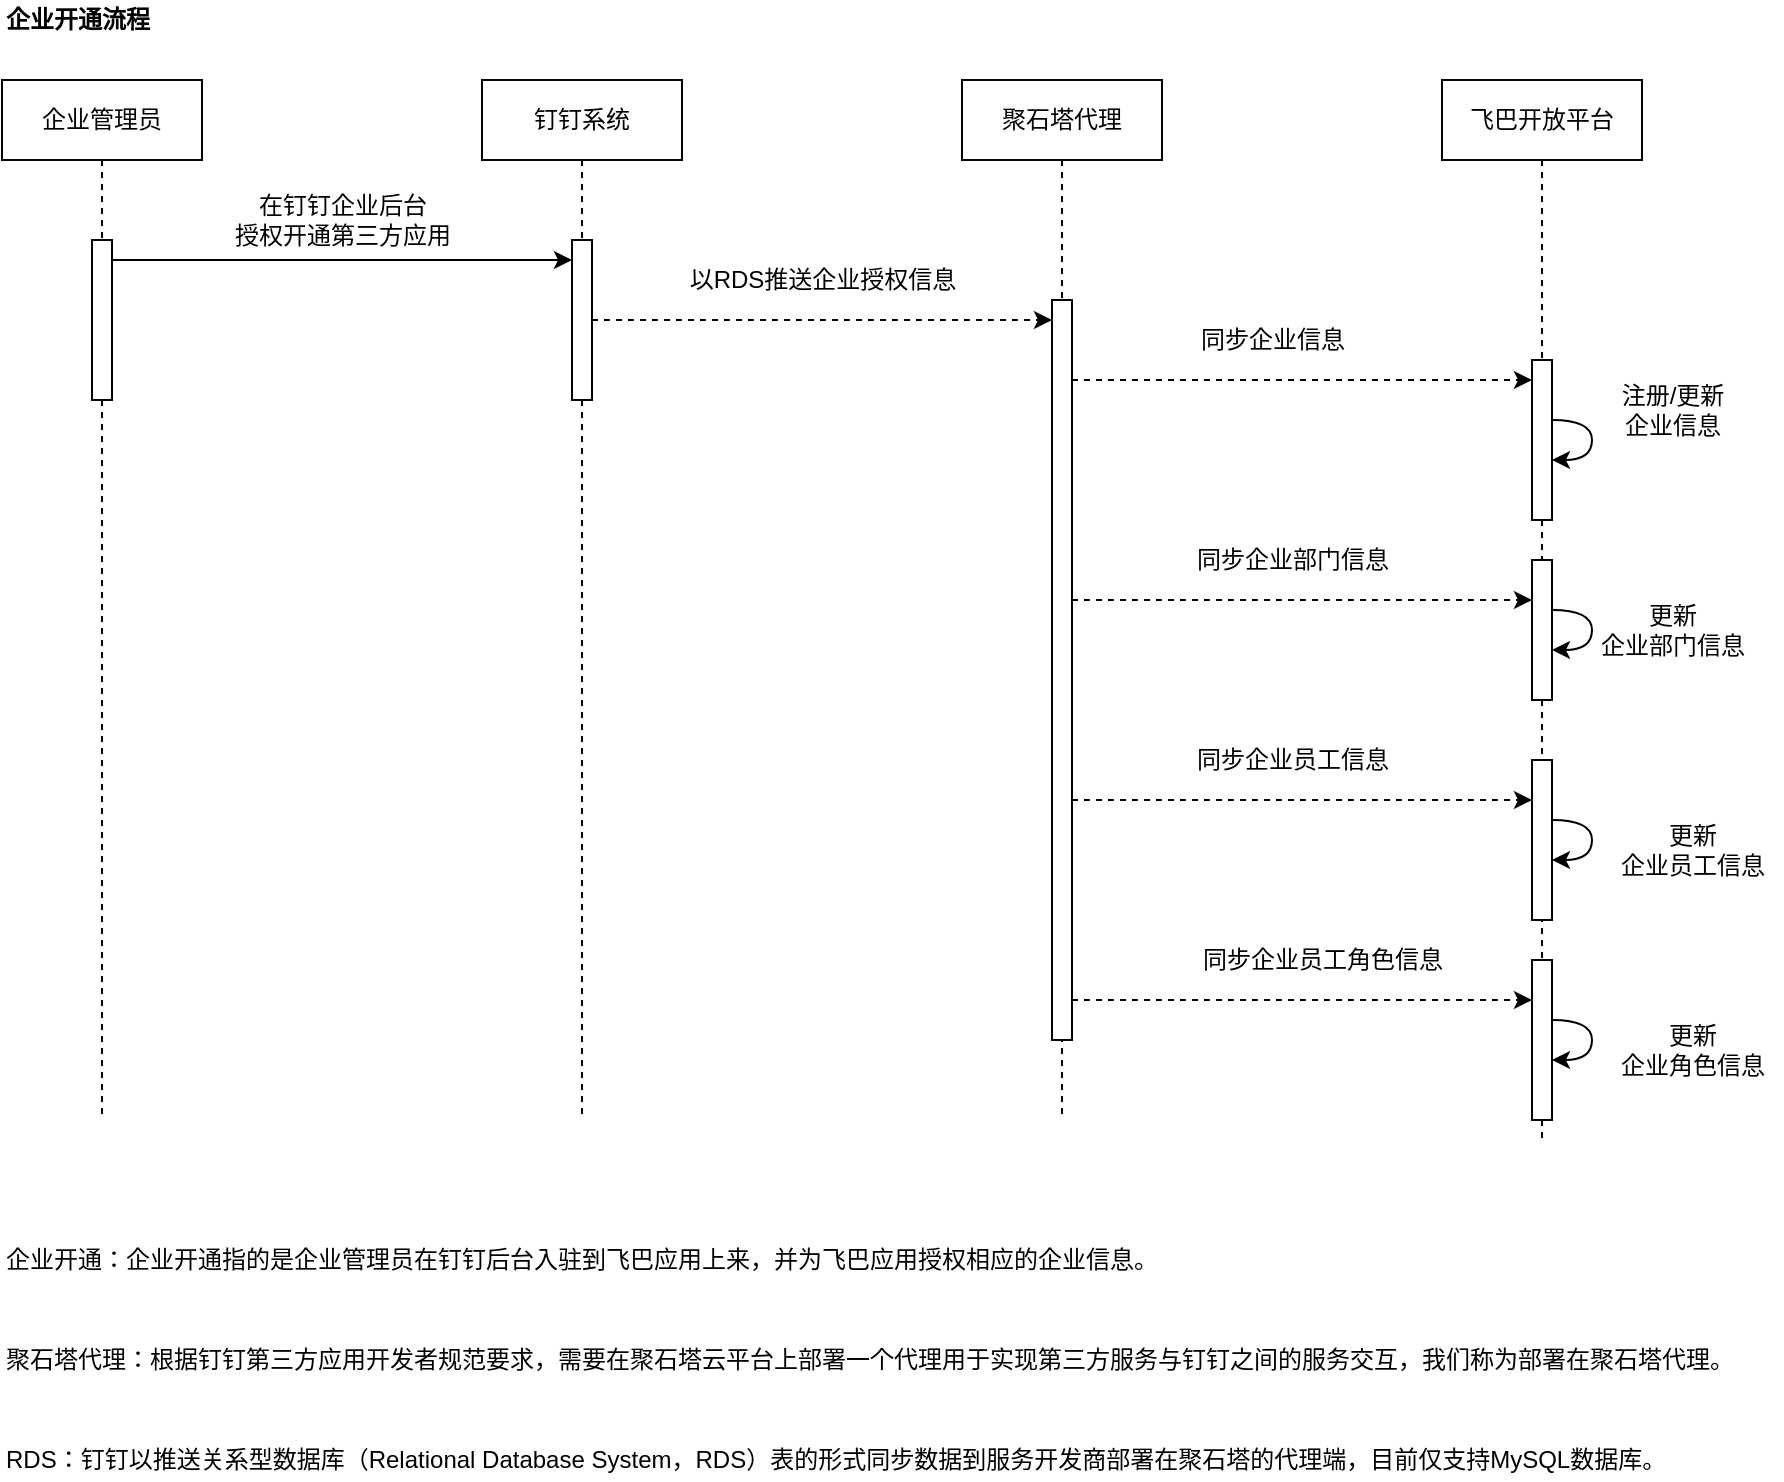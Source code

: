 <mxfile version="14.1.8" type="github" pages="6">
  <diagram id="vPzD-Wpo7etqd_KNEoi4" name="dingtalk_openapi_ent_000">
    <mxGraphModel dx="1422" dy="679" grid="1" gridSize="10" guides="1" tooltips="1" connect="1" arrows="1" fold="1" page="1" pageScale="1" pageWidth="1200" pageHeight="1920" math="0" shadow="0">
      <root>
        <mxCell id="lzIYmvuplW2zlDW2XlVa-0" />
        <mxCell id="lzIYmvuplW2zlDW2XlVa-1" parent="lzIYmvuplW2zlDW2XlVa-0" />
        <mxCell id="ROyWMD74HyqL_B-godrN-1" value="&lt;b&gt;企业开通流程&lt;/b&gt;" style="text;html=1;strokeColor=none;fillColor=none;align=left;verticalAlign=middle;whiteSpace=wrap;" parent="lzIYmvuplW2zlDW2XlVa-1" vertex="1">
          <mxGeometry x="40" y="40" width="90" height="20" as="geometry" />
        </mxCell>
        <mxCell id="ROyWMD74HyqL_B-godrN-3" value="企业管理员" style="shape=umlLifeline;perimeter=lifelinePerimeter;whiteSpace=wrap;html=1;container=1;collapsible=0;recursiveResize=0;outlineConnect=0;" parent="lzIYmvuplW2zlDW2XlVa-1" vertex="1">
          <mxGeometry x="40" y="80" width="100" height="520" as="geometry" />
        </mxCell>
        <mxCell id="ROyWMD74HyqL_B-godrN-8" value="" style="html=1;points=[];perimeter=orthogonalPerimeter;" parent="ROyWMD74HyqL_B-godrN-3" vertex="1">
          <mxGeometry x="45" y="80" width="10" height="80" as="geometry" />
        </mxCell>
        <mxCell id="ROyWMD74HyqL_B-godrN-4" value="钉钉系统" style="shape=umlLifeline;perimeter=lifelinePerimeter;whiteSpace=wrap;html=1;container=1;collapsible=0;recursiveResize=0;outlineConnect=0;" parent="lzIYmvuplW2zlDW2XlVa-1" vertex="1">
          <mxGeometry x="280" y="80" width="100" height="520" as="geometry" />
        </mxCell>
        <mxCell id="ROyWMD74HyqL_B-godrN-9" value="" style="html=1;points=[];perimeter=orthogonalPerimeter;" parent="ROyWMD74HyqL_B-godrN-4" vertex="1">
          <mxGeometry x="45" y="80" width="10" height="80" as="geometry" />
        </mxCell>
        <mxCell id="ROyWMD74HyqL_B-godrN-5" value="聚石塔代理" style="shape=umlLifeline;perimeter=lifelinePerimeter;whiteSpace=wrap;html=1;container=1;collapsible=0;recursiveResize=0;outlineConnect=0;" parent="lzIYmvuplW2zlDW2XlVa-1" vertex="1">
          <mxGeometry x="520" y="80" width="100" height="520" as="geometry" />
        </mxCell>
        <mxCell id="ROyWMD74HyqL_B-godrN-12" value="" style="html=1;points=[];perimeter=orthogonalPerimeter;" parent="ROyWMD74HyqL_B-godrN-5" vertex="1">
          <mxGeometry x="45" y="110" width="10" height="370" as="geometry" />
        </mxCell>
        <mxCell id="ROyWMD74HyqL_B-godrN-10" value="" style="edgeStyle=orthogonalEdgeStyle;orthogonalLoop=1;jettySize=auto;html=1;" parent="lzIYmvuplW2zlDW2XlVa-1" source="ROyWMD74HyqL_B-godrN-8" target="ROyWMD74HyqL_B-godrN-9" edge="1">
          <mxGeometry relative="1" as="geometry">
            <Array as="points">
              <mxPoint x="220" y="170" />
              <mxPoint x="220" y="170" />
            </Array>
          </mxGeometry>
        </mxCell>
        <mxCell id="ROyWMD74HyqL_B-godrN-11" value="在钉钉企业后台&lt;br&gt;授权开通第三方应用" style="text;html=1;align=center;verticalAlign=middle;resizable=0;points=[];autosize=1;" parent="lzIYmvuplW2zlDW2XlVa-1" vertex="1">
          <mxGeometry x="150" y="135" width="120" height="30" as="geometry" />
        </mxCell>
        <mxCell id="ROyWMD74HyqL_B-godrN-13" value="" style="edgeStyle=orthogonalEdgeStyle;orthogonalLoop=1;jettySize=auto;html=1;dashed=1;" parent="lzIYmvuplW2zlDW2XlVa-1" source="ROyWMD74HyqL_B-godrN-9" target="ROyWMD74HyqL_B-godrN-12" edge="1">
          <mxGeometry relative="1" as="geometry">
            <Array as="points">
              <mxPoint x="510" y="200" />
              <mxPoint x="510" y="200" />
            </Array>
          </mxGeometry>
        </mxCell>
        <mxCell id="ROyWMD74HyqL_B-godrN-14" value="以RDS推送企业授权信息" style="text;html=1;align=center;verticalAlign=middle;resizable=0;points=[];autosize=1;" parent="lzIYmvuplW2zlDW2XlVa-1" vertex="1">
          <mxGeometry x="375" y="170" width="150" height="20" as="geometry" />
        </mxCell>
        <mxCell id="ROyWMD74HyqL_B-godrN-19" value="飞巴开放平台" style="shape=umlLifeline;perimeter=lifelinePerimeter;whiteSpace=wrap;html=1;container=1;collapsible=0;recursiveResize=0;outlineConnect=0;" parent="lzIYmvuplW2zlDW2XlVa-1" vertex="1">
          <mxGeometry x="760" y="80" width="100" height="530" as="geometry" />
        </mxCell>
        <mxCell id="ROyWMD74HyqL_B-godrN-17" value="" style="html=1;points=[];perimeter=orthogonalPerimeter;" parent="ROyWMD74HyqL_B-godrN-19" vertex="1">
          <mxGeometry x="45" y="140" width="10" height="80" as="geometry" />
        </mxCell>
        <mxCell id="ROyWMD74HyqL_B-godrN-26" style="edgeStyle=orthogonalEdgeStyle;orthogonalLoop=1;jettySize=auto;html=1;curved=1;" parent="ROyWMD74HyqL_B-godrN-19" source="ROyWMD74HyqL_B-godrN-17" target="ROyWMD74HyqL_B-godrN-17" edge="1">
          <mxGeometry relative="1" as="geometry" />
        </mxCell>
        <mxCell id="ROyWMD74HyqL_B-godrN-33" value="" style="edgeStyle=orthogonalEdgeStyle;orthogonalLoop=1;jettySize=auto;html=1;curved=1;" parent="ROyWMD74HyqL_B-godrN-19" source="ROyWMD74HyqL_B-godrN-29" target="ROyWMD74HyqL_B-godrN-29" edge="1">
          <mxGeometry relative="1" as="geometry">
            <mxPoint x="135" y="275" as="targetPoint" />
          </mxGeometry>
        </mxCell>
        <mxCell id="ROyWMD74HyqL_B-godrN-29" value="" style="html=1;points=[];perimeter=orthogonalPerimeter;" parent="ROyWMD74HyqL_B-godrN-19" vertex="1">
          <mxGeometry x="45" y="240" width="10" height="70" as="geometry" />
        </mxCell>
        <mxCell id="ROyWMD74HyqL_B-godrN-39" value="" style="edgeStyle=orthogonalEdgeStyle;orthogonalLoop=1;jettySize=auto;html=1;curved=1;" parent="ROyWMD74HyqL_B-godrN-19" source="ROyWMD74HyqL_B-godrN-36" target="ROyWMD74HyqL_B-godrN-36" edge="1">
          <mxGeometry relative="1" as="geometry">
            <mxPoint x="135" y="380" as="targetPoint" />
          </mxGeometry>
        </mxCell>
        <mxCell id="ROyWMD74HyqL_B-godrN-36" value="" style="html=1;points=[];perimeter=orthogonalPerimeter;" parent="ROyWMD74HyqL_B-godrN-19" vertex="1">
          <mxGeometry x="45" y="340" width="10" height="80" as="geometry" />
        </mxCell>
        <mxCell id="ROyWMD74HyqL_B-godrN-44" value="" style="edgeStyle=orthogonalEdgeStyle;orthogonalLoop=1;jettySize=auto;html=1;curved=1;" parent="ROyWMD74HyqL_B-godrN-19" source="ROyWMD74HyqL_B-godrN-41" target="ROyWMD74HyqL_B-godrN-41" edge="1">
          <mxGeometry relative="1" as="geometry">
            <mxPoint x="135" y="480" as="targetPoint" />
          </mxGeometry>
        </mxCell>
        <mxCell id="ROyWMD74HyqL_B-godrN-41" value="" style="html=1;points=[];perimeter=orthogonalPerimeter;" parent="ROyWMD74HyqL_B-godrN-19" vertex="1">
          <mxGeometry x="45" y="440" width="10" height="80" as="geometry" />
        </mxCell>
        <mxCell id="ROyWMD74HyqL_B-godrN-18" value="" style="edgeStyle=orthogonalEdgeStyle;orthogonalLoop=1;jettySize=auto;html=1;dashed=1;" parent="lzIYmvuplW2zlDW2XlVa-1" source="ROyWMD74HyqL_B-godrN-12" target="ROyWMD74HyqL_B-godrN-17" edge="1">
          <mxGeometry relative="1" as="geometry">
            <Array as="points">
              <mxPoint x="750" y="230" />
              <mxPoint x="750" y="230" />
            </Array>
          </mxGeometry>
        </mxCell>
        <mxCell id="ROyWMD74HyqL_B-godrN-23" value="同步企业信息" style="text;html=1;align=center;verticalAlign=middle;resizable=0;points=[];autosize=1;" parent="lzIYmvuplW2zlDW2XlVa-1" vertex="1">
          <mxGeometry x="630" y="200" width="90" height="20" as="geometry" />
        </mxCell>
        <mxCell id="ROyWMD74HyqL_B-godrN-27" value="注册/更新&lt;br&gt;企业信息" style="text;html=1;align=center;verticalAlign=middle;resizable=0;points=[];autosize=1;" parent="lzIYmvuplW2zlDW2XlVa-1" vertex="1">
          <mxGeometry x="840" y="230" width="70" height="30" as="geometry" />
        </mxCell>
        <mxCell id="ROyWMD74HyqL_B-godrN-30" value="" style="orthogonalLoop=1;jettySize=auto;html=1;dashed=1;" parent="lzIYmvuplW2zlDW2XlVa-1" source="ROyWMD74HyqL_B-godrN-12" target="ROyWMD74HyqL_B-godrN-29" edge="1">
          <mxGeometry relative="1" as="geometry">
            <Array as="points">
              <mxPoint x="690" y="340" />
            </Array>
          </mxGeometry>
        </mxCell>
        <mxCell id="ROyWMD74HyqL_B-godrN-31" value="同步企业部门信息" style="text;html=1;align=center;verticalAlign=middle;resizable=0;points=[];autosize=1;" parent="lzIYmvuplW2zlDW2XlVa-1" vertex="1">
          <mxGeometry x="630" y="310" width="110" height="20" as="geometry" />
        </mxCell>
        <mxCell id="ROyWMD74HyqL_B-godrN-34" value="更新&lt;br&gt;企业部门信息" style="text;html=1;align=center;verticalAlign=middle;resizable=0;points=[];autosize=1;" parent="lzIYmvuplW2zlDW2XlVa-1" vertex="1">
          <mxGeometry x="830" y="340" width="90" height="30" as="geometry" />
        </mxCell>
        <mxCell id="ROyWMD74HyqL_B-godrN-37" style="orthogonalLoop=1;jettySize=auto;html=1;dashed=1;" parent="lzIYmvuplW2zlDW2XlVa-1" source="ROyWMD74HyqL_B-godrN-12" target="ROyWMD74HyqL_B-godrN-36" edge="1">
          <mxGeometry relative="1" as="geometry">
            <Array as="points">
              <mxPoint x="690" y="440" />
            </Array>
          </mxGeometry>
        </mxCell>
        <mxCell id="ROyWMD74HyqL_B-godrN-40" value="同步企业员工信息" style="text;html=1;align=center;verticalAlign=middle;resizable=0;points=[];autosize=1;" parent="lzIYmvuplW2zlDW2XlVa-1" vertex="1">
          <mxGeometry x="630" y="410" width="110" height="20" as="geometry" />
        </mxCell>
        <mxCell id="ROyWMD74HyqL_B-godrN-42" style="orthogonalLoop=1;jettySize=auto;html=1;dashed=1;" parent="lzIYmvuplW2zlDW2XlVa-1" source="ROyWMD74HyqL_B-godrN-12" target="ROyWMD74HyqL_B-godrN-41" edge="1">
          <mxGeometry relative="1" as="geometry">
            <Array as="points">
              <mxPoint x="690" y="540" />
            </Array>
          </mxGeometry>
        </mxCell>
        <mxCell id="ROyWMD74HyqL_B-godrN-45" value="同步企业员工角色信息" style="text;html=1;align=center;verticalAlign=middle;resizable=0;points=[];autosize=1;" parent="lzIYmvuplW2zlDW2XlVa-1" vertex="1">
          <mxGeometry x="630" y="510" width="140" height="20" as="geometry" />
        </mxCell>
        <mxCell id="ROyWMD74HyqL_B-godrN-46" value="更新&lt;br&gt;企业员工信息" style="text;html=1;align=center;verticalAlign=middle;resizable=0;points=[];autosize=1;" parent="lzIYmvuplW2zlDW2XlVa-1" vertex="1">
          <mxGeometry x="840" y="450" width="90" height="30" as="geometry" />
        </mxCell>
        <mxCell id="ROyWMD74HyqL_B-godrN-47" value="更新&lt;br&gt;企业角色信息" style="text;html=1;align=center;verticalAlign=middle;resizable=0;points=[];autosize=1;" parent="lzIYmvuplW2zlDW2XlVa-1" vertex="1">
          <mxGeometry x="840" y="550" width="90" height="30" as="geometry" />
        </mxCell>
        <mxCell id="ROyWMD74HyqL_B-godrN-48" value="企业开通：企业开通指的是企业管理员在钉钉后台入驻到飞巴应用上来，并为飞巴应用授权相应的企业信息。" style="text;html=1;align=left;verticalAlign=middle;resizable=0;points=[];autosize=1;" parent="lzIYmvuplW2zlDW2XlVa-1" vertex="1">
          <mxGeometry x="40" y="660" width="590" height="20" as="geometry" />
        </mxCell>
        <mxCell id="XfqAjCLGHTh9f_zEp6VF-0" value="聚石塔代理：根据钉钉第三方应用开发者规范要求，需要在聚石塔云平台上部署一个代理用于实现第三方服务与钉钉之间的服务交互，我们称为部署在聚石塔代理。" style="text;html=1;align=left;verticalAlign=middle;resizable=0;points=[];autosize=1;" parent="lzIYmvuplW2zlDW2XlVa-1" vertex="1">
          <mxGeometry x="40" y="710" width="880" height="20" as="geometry" />
        </mxCell>
        <mxCell id="CAdSRAxTMOZP6rrSwl_J-0" value="RDS：钉钉以推送关系型数据库（Relational Database System，RDS）表的形式同步数据到服务开发商部署在聚石塔的代理端，目前仅支持MySQL数据库。" style="text;html=1;align=left;verticalAlign=middle;resizable=0;points=[];autosize=1;" parent="lzIYmvuplW2zlDW2XlVa-1" vertex="1">
          <mxGeometry x="40" y="760" width="850" height="20" as="geometry" />
        </mxCell>
      </root>
    </mxGraphModel>
  </diagram>
  <diagram name="dingtalk_openapi_ent_001" id="NJfmSJ3Z6EROwrKiT6tM">
    <mxGraphModel dx="1422" dy="679" grid="1" gridSize="10" guides="1" tooltips="1" connect="1" arrows="1" fold="1" page="1" pageScale="1" pageWidth="1200" pageHeight="1920" math="0" shadow="0">
      <root>
        <mxCell id="b8aBz9sjtjlgImkw413s-0" />
        <mxCell id="b8aBz9sjtjlgImkw413s-1" parent="b8aBz9sjtjlgImkw413s-0" />
        <mxCell id="b8aBz9sjtjlgImkw413s-2" value="&lt;b&gt;企业信息变更流程&lt;/b&gt;" style="text;html=1;strokeColor=none;fillColor=none;align=left;verticalAlign=middle;whiteSpace=wrap;rounded=0;" parent="b8aBz9sjtjlgImkw413s-1" vertex="1">
          <mxGeometry x="40" y="40" width="100" height="20" as="geometry" />
        </mxCell>
        <mxCell id="b8aBz9sjtjlgImkw413s-3" value="企业管理员" style="shape=umlLifeline;perimeter=lifelinePerimeter;whiteSpace=wrap;html=1;container=1;collapsible=0;recursiveResize=0;outlineConnect=0;" parent="b8aBz9sjtjlgImkw413s-1" vertex="1">
          <mxGeometry x="40" y="80" width="100" height="520" as="geometry" />
        </mxCell>
        <mxCell id="b8aBz9sjtjlgImkw413s-4" value="" style="html=1;points=[];perimeter=orthogonalPerimeter;" parent="b8aBz9sjtjlgImkw413s-3" vertex="1">
          <mxGeometry x="45" y="80" width="10" height="80" as="geometry" />
        </mxCell>
        <mxCell id="b8aBz9sjtjlgImkw413s-5" value="钉钉系统" style="shape=umlLifeline;perimeter=lifelinePerimeter;whiteSpace=wrap;html=1;container=1;collapsible=0;recursiveResize=0;outlineConnect=0;" parent="b8aBz9sjtjlgImkw413s-1" vertex="1">
          <mxGeometry x="280" y="80" width="100" height="520" as="geometry" />
        </mxCell>
        <mxCell id="b8aBz9sjtjlgImkw413s-6" value="" style="html=1;points=[];perimeter=orthogonalPerimeter;" parent="b8aBz9sjtjlgImkw413s-5" vertex="1">
          <mxGeometry x="45" y="80" width="10" height="80" as="geometry" />
        </mxCell>
        <mxCell id="b8aBz9sjtjlgImkw413s-7" value="聚石塔代理" style="shape=umlLifeline;perimeter=lifelinePerimeter;whiteSpace=wrap;html=1;container=1;collapsible=0;recursiveResize=0;outlineConnect=0;" parent="b8aBz9sjtjlgImkw413s-1" vertex="1">
          <mxGeometry x="520" y="80" width="100" height="520" as="geometry" />
        </mxCell>
        <mxCell id="b8aBz9sjtjlgImkw413s-8" value="" style="html=1;points=[];perimeter=orthogonalPerimeter;" parent="b8aBz9sjtjlgImkw413s-7" vertex="1">
          <mxGeometry x="45" y="110" width="10" height="370" as="geometry" />
        </mxCell>
        <mxCell id="b8aBz9sjtjlgImkw413s-9" value="" style="edgeStyle=orthogonalEdgeStyle;rounded=0;orthogonalLoop=1;jettySize=auto;html=1;" parent="b8aBz9sjtjlgImkw413s-1" source="b8aBz9sjtjlgImkw413s-4" target="b8aBz9sjtjlgImkw413s-6" edge="1">
          <mxGeometry relative="1" as="geometry">
            <Array as="points">
              <mxPoint x="220" y="170" />
              <mxPoint x="220" y="170" />
            </Array>
          </mxGeometry>
        </mxCell>
        <mxCell id="b8aBz9sjtjlgImkw413s-10" value="在钉钉企业管理后台&lt;br&gt;变更企业信息" style="text;html=1;align=center;verticalAlign=middle;resizable=0;points=[];autosize=1;" parent="b8aBz9sjtjlgImkw413s-1" vertex="1">
          <mxGeometry x="150" y="135" width="120" height="30" as="geometry" />
        </mxCell>
        <mxCell id="b8aBz9sjtjlgImkw413s-11" value="" style="edgeStyle=orthogonalEdgeStyle;rounded=0;orthogonalLoop=1;jettySize=auto;html=1;dashed=1;" parent="b8aBz9sjtjlgImkw413s-1" source="b8aBz9sjtjlgImkw413s-6" target="b8aBz9sjtjlgImkw413s-8" edge="1">
          <mxGeometry relative="1" as="geometry">
            <Array as="points">
              <mxPoint x="510" y="200" />
              <mxPoint x="510" y="200" />
            </Array>
          </mxGeometry>
        </mxCell>
        <mxCell id="b8aBz9sjtjlgImkw413s-12" value="以RDS方式推送企业变更信息" style="text;html=1;align=center;verticalAlign=middle;resizable=0;points=[];autosize=1;" parent="b8aBz9sjtjlgImkw413s-1" vertex="1">
          <mxGeometry x="365" y="170" width="170" height="20" as="geometry" />
        </mxCell>
        <mxCell id="b8aBz9sjtjlgImkw413s-13" value="飞巴开放平台" style="shape=umlLifeline;perimeter=lifelinePerimeter;whiteSpace=wrap;html=1;container=1;collapsible=0;recursiveResize=0;outlineConnect=0;" parent="b8aBz9sjtjlgImkw413s-1" vertex="1">
          <mxGeometry x="760" y="80" width="100" height="530" as="geometry" />
        </mxCell>
        <mxCell id="b8aBz9sjtjlgImkw413s-14" value="" style="html=1;points=[];perimeter=orthogonalPerimeter;" parent="b8aBz9sjtjlgImkw413s-13" vertex="1">
          <mxGeometry x="45" y="140" width="10" height="80" as="geometry" />
        </mxCell>
        <mxCell id="b8aBz9sjtjlgImkw413s-15" style="edgeStyle=orthogonalEdgeStyle;rounded=0;orthogonalLoop=1;jettySize=auto;html=1;curved=1;" parent="b8aBz9sjtjlgImkw413s-13" source="b8aBz9sjtjlgImkw413s-14" target="b8aBz9sjtjlgImkw413s-14" edge="1">
          <mxGeometry relative="1" as="geometry" />
        </mxCell>
        <mxCell id="b8aBz9sjtjlgImkw413s-16" value="" style="edgeStyle=orthogonalEdgeStyle;rounded=0;orthogonalLoop=1;jettySize=auto;html=1;curved=1;" parent="b8aBz9sjtjlgImkw413s-13" source="b8aBz9sjtjlgImkw413s-17" target="b8aBz9sjtjlgImkw413s-17" edge="1">
          <mxGeometry relative="1" as="geometry">
            <mxPoint x="135" y="275" as="targetPoint" />
          </mxGeometry>
        </mxCell>
        <mxCell id="b8aBz9sjtjlgImkw413s-17" value="" style="html=1;points=[];perimeter=orthogonalPerimeter;" parent="b8aBz9sjtjlgImkw413s-13" vertex="1">
          <mxGeometry x="45" y="240" width="10" height="70" as="geometry" />
        </mxCell>
        <mxCell id="b8aBz9sjtjlgImkw413s-18" value="" style="edgeStyle=orthogonalEdgeStyle;rounded=0;orthogonalLoop=1;jettySize=auto;html=1;curved=1;" parent="b8aBz9sjtjlgImkw413s-13" source="b8aBz9sjtjlgImkw413s-19" target="b8aBz9sjtjlgImkw413s-19" edge="1">
          <mxGeometry relative="1" as="geometry">
            <mxPoint x="135" y="380" as="targetPoint" />
          </mxGeometry>
        </mxCell>
        <mxCell id="b8aBz9sjtjlgImkw413s-19" value="" style="html=1;points=[];perimeter=orthogonalPerimeter;" parent="b8aBz9sjtjlgImkw413s-13" vertex="1">
          <mxGeometry x="45" y="340" width="10" height="80" as="geometry" />
        </mxCell>
        <mxCell id="b8aBz9sjtjlgImkw413s-20" value="" style="edgeStyle=orthogonalEdgeStyle;rounded=0;orthogonalLoop=1;jettySize=auto;html=1;curved=1;" parent="b8aBz9sjtjlgImkw413s-13" source="b8aBz9sjtjlgImkw413s-21" target="b8aBz9sjtjlgImkw413s-21" edge="1">
          <mxGeometry relative="1" as="geometry">
            <mxPoint x="135" y="480" as="targetPoint" />
          </mxGeometry>
        </mxCell>
        <mxCell id="b8aBz9sjtjlgImkw413s-21" value="" style="html=1;points=[];perimeter=orthogonalPerimeter;" parent="b8aBz9sjtjlgImkw413s-13" vertex="1">
          <mxGeometry x="45" y="440" width="10" height="80" as="geometry" />
        </mxCell>
        <mxCell id="b8aBz9sjtjlgImkw413s-22" value="" style="edgeStyle=orthogonalEdgeStyle;rounded=0;orthogonalLoop=1;jettySize=auto;html=1;dashed=1;" parent="b8aBz9sjtjlgImkw413s-1" source="b8aBz9sjtjlgImkw413s-8" target="b8aBz9sjtjlgImkw413s-14" edge="1">
          <mxGeometry relative="1" as="geometry">
            <Array as="points">
              <mxPoint x="750" y="230" />
              <mxPoint x="750" y="230" />
            </Array>
          </mxGeometry>
        </mxCell>
        <mxCell id="b8aBz9sjtjlgImkw413s-23" value="同步企业信息" style="text;html=1;align=center;verticalAlign=middle;resizable=0;points=[];autosize=1;" parent="b8aBz9sjtjlgImkw413s-1" vertex="1">
          <mxGeometry x="630" y="200" width="90" height="20" as="geometry" />
        </mxCell>
        <mxCell id="b8aBz9sjtjlgImkw413s-24" value="更新&lt;br&gt;企业信息" style="text;html=1;align=center;verticalAlign=middle;resizable=0;points=[];autosize=1;" parent="b8aBz9sjtjlgImkw413s-1" vertex="1">
          <mxGeometry x="845" y="230" width="60" height="30" as="geometry" />
        </mxCell>
        <mxCell id="b8aBz9sjtjlgImkw413s-25" value="" style="rounded=0;orthogonalLoop=1;jettySize=auto;html=1;dashed=1;" parent="b8aBz9sjtjlgImkw413s-1" source="b8aBz9sjtjlgImkw413s-8" target="b8aBz9sjtjlgImkw413s-17" edge="1">
          <mxGeometry relative="1" as="geometry">
            <Array as="points">
              <mxPoint x="690" y="340" />
            </Array>
          </mxGeometry>
        </mxCell>
        <mxCell id="b8aBz9sjtjlgImkw413s-26" value="同步企业部门信息" style="text;html=1;align=center;verticalAlign=middle;resizable=0;points=[];autosize=1;" parent="b8aBz9sjtjlgImkw413s-1" vertex="1">
          <mxGeometry x="630" y="310" width="110" height="20" as="geometry" />
        </mxCell>
        <mxCell id="b8aBz9sjtjlgImkw413s-27" value="更新&lt;br&gt;企业部门信息" style="text;html=1;align=center;verticalAlign=middle;resizable=0;points=[];autosize=1;" parent="b8aBz9sjtjlgImkw413s-1" vertex="1">
          <mxGeometry x="830" y="340" width="90" height="30" as="geometry" />
        </mxCell>
        <mxCell id="b8aBz9sjtjlgImkw413s-28" style="rounded=0;orthogonalLoop=1;jettySize=auto;html=1;dashed=1;" parent="b8aBz9sjtjlgImkw413s-1" source="b8aBz9sjtjlgImkw413s-8" target="b8aBz9sjtjlgImkw413s-19" edge="1">
          <mxGeometry relative="1" as="geometry">
            <Array as="points">
              <mxPoint x="690" y="440" />
            </Array>
          </mxGeometry>
        </mxCell>
        <mxCell id="b8aBz9sjtjlgImkw413s-29" value="同步企业员工信息" style="text;html=1;align=center;verticalAlign=middle;resizable=0;points=[];autosize=1;" parent="b8aBz9sjtjlgImkw413s-1" vertex="1">
          <mxGeometry x="630" y="410" width="110" height="20" as="geometry" />
        </mxCell>
        <mxCell id="b8aBz9sjtjlgImkw413s-30" style="rounded=0;orthogonalLoop=1;jettySize=auto;html=1;dashed=1;" parent="b8aBz9sjtjlgImkw413s-1" source="b8aBz9sjtjlgImkw413s-8" target="b8aBz9sjtjlgImkw413s-21" edge="1">
          <mxGeometry relative="1" as="geometry">
            <Array as="points">
              <mxPoint x="690" y="540" />
            </Array>
          </mxGeometry>
        </mxCell>
        <mxCell id="b8aBz9sjtjlgImkw413s-31" value="同步企业员工角色信息" style="text;html=1;align=center;verticalAlign=middle;resizable=0;points=[];autosize=1;" parent="b8aBz9sjtjlgImkw413s-1" vertex="1">
          <mxGeometry x="630" y="510" width="140" height="20" as="geometry" />
        </mxCell>
        <mxCell id="b8aBz9sjtjlgImkw413s-32" value="更新&lt;br&gt;企业员工信息" style="text;html=1;align=center;verticalAlign=middle;resizable=0;points=[];autosize=1;" parent="b8aBz9sjtjlgImkw413s-1" vertex="1">
          <mxGeometry x="840" y="450" width="90" height="30" as="geometry" />
        </mxCell>
        <mxCell id="b8aBz9sjtjlgImkw413s-33" value="更新&lt;br&gt;企业角色信息" style="text;html=1;align=center;verticalAlign=middle;resizable=0;points=[];autosize=1;" parent="b8aBz9sjtjlgImkw413s-1" vertex="1">
          <mxGeometry x="840" y="550" width="90" height="30" as="geometry" />
        </mxCell>
        <mxCell id="O9zTCRz-oTdFRSKnxAt3-3" value="企业开通：企业开通指的是企业管理员在钉钉后台入驻到飞巴应用上来，并为飞巴应用授权相应的企业信息。" style="text;html=1;align=left;verticalAlign=middle;resizable=0;points=[];autosize=1;" parent="b8aBz9sjtjlgImkw413s-1" vertex="1">
          <mxGeometry x="50" y="670" width="590" height="20" as="geometry" />
        </mxCell>
        <mxCell id="O9zTCRz-oTdFRSKnxAt3-4" value="聚石塔代理：根据钉钉第三方应用开发者规范要求，需要在聚石塔云平台上部署一个代理用于实现第三方服务与钉钉之间的服务交互，我们称为部署在聚石塔代理。" style="text;html=1;align=left;verticalAlign=middle;resizable=0;points=[];autosize=1;" parent="b8aBz9sjtjlgImkw413s-1" vertex="1">
          <mxGeometry x="50" y="720" width="880" height="20" as="geometry" />
        </mxCell>
        <mxCell id="O9zTCRz-oTdFRSKnxAt3-5" value="RDS：钉钉以推送关系型数据库（Relational Database System，RDS）表的形式同步数据到服务开发商部署在聚石塔的代理端，目前仅支持MySQL数据库。" style="text;html=1;align=left;verticalAlign=middle;resizable=0;points=[];autosize=1;" parent="b8aBz9sjtjlgImkw413s-1" vertex="1">
          <mxGeometry x="50" y="770" width="850" height="20" as="geometry" />
        </mxCell>
      </root>
    </mxGraphModel>
  </diagram>
  <diagram name="dingtalk_openapi_login_000" id="cJ42cOatGkmew3qd7-ZJ">
    <mxGraphModel dx="1422" dy="679" grid="1" gridSize="10" guides="1" tooltips="1" connect="1" arrows="1" fold="1" page="1" pageScale="1" pageWidth="1920" pageHeight="1200" background="#ffffff" math="0" shadow="0">
      <root>
        <mxCell id="nv8J5an0vgNy-mCbpt1U-0" />
        <mxCell id="nv8J5an0vgNy-mCbpt1U-1" parent="nv8J5an0vgNy-mCbpt1U-0" />
        <mxCell id="nv8J5an0vgNy-mCbpt1U-9" value="飞巴H5端" style="shape=umlLifeline;perimeter=lifelinePerimeter;whiteSpace=wrap;html=1;container=1;collapsible=0;recursiveResize=0;outlineConnect=0;" vertex="1" parent="nv8J5an0vgNy-mCbpt1U-1">
          <mxGeometry x="520" y="80" width="130" height="350" as="geometry" />
        </mxCell>
        <mxCell id="q7TvLnnVoWYgtDqp9FGh-12" value="" style="html=1;points=[];perimeter=orthogonalPerimeter;" vertex="1" parent="nv8J5an0vgNy-mCbpt1U-9">
          <mxGeometry x="60" y="154" width="10" height="186" as="geometry" />
        </mxCell>
        <mxCell id="nv8J5an0vgNy-mCbpt1U-12" value="飞巴开放平台" style="shape=umlLifeline;perimeter=lifelinePerimeter;whiteSpace=wrap;html=1;container=1;collapsible=0;recursiveResize=0;outlineConnect=0;" vertex="1" parent="nv8J5an0vgNy-mCbpt1U-1">
          <mxGeometry x="760" y="80" width="130" height="350" as="geometry" />
        </mxCell>
        <mxCell id="q7TvLnnVoWYgtDqp9FGh-25" value="" style="edgeStyle=orthogonalEdgeStyle;rounded=0;orthogonalLoop=1;jettySize=auto;html=1;curved=1;" edge="1" parent="nv8J5an0vgNy-mCbpt1U-12" source="q7TvLnnVoWYgtDqp9FGh-22" target="q7TvLnnVoWYgtDqp9FGh-22">
          <mxGeometry relative="1" as="geometry">
            <mxPoint x="150" y="313" as="targetPoint" />
          </mxGeometry>
        </mxCell>
        <mxCell id="q7TvLnnVoWYgtDqp9FGh-22" value="" style="html=1;points=[];perimeter=orthogonalPerimeter;" vertex="1" parent="nv8J5an0vgNy-mCbpt1U-12">
          <mxGeometry x="60" y="250" width="10" height="80" as="geometry" />
        </mxCell>
        <mxCell id="nv8J5an0vgNy-mCbpt1U-19" value="返回微应用免登授权码" style="text;html=1;align=center;verticalAlign=middle;resizable=0;points=[];autosize=1;" vertex="1" parent="nv8J5an0vgNy-mCbpt1U-1">
          <mxGeometry x="390" y="290" width="140" height="20" as="geometry" />
        </mxCell>
        <mxCell id="nv8J5an0vgNy-mCbpt1U-37" value="验签用户身份" style="text;html=1;align=center;verticalAlign=middle;resizable=0;points=[];autosize=1;" vertex="1" parent="nv8J5an0vgNy-mCbpt1U-1">
          <mxGeometry x="860" y="360" width="90" height="20" as="geometry" />
        </mxCell>
        <mxCell id="nv8J5an0vgNy-mCbpt1U-47" value="&lt;b&gt;钉钉开放平台第三方企业微应用之企业员工免登录业务流程&lt;/b&gt;" style="text;html=1;align=left;verticalAlign=middle;resizable=0;points=[];autosize=1;" vertex="1" parent="nv8J5an0vgNy-mCbpt1U-1">
          <mxGeometry x="40" y="40" width="330" height="20" as="geometry" />
        </mxCell>
        <mxCell id="RS4mXR8wTbXuYlRqKcMj-0" value="企业员工" style="shape=umlLifeline;perimeter=lifelinePerimeter;whiteSpace=wrap;html=1;container=1;collapsible=0;recursiveResize=0;outlineConnect=0;" vertex="1" parent="nv8J5an0vgNy-mCbpt1U-1">
          <mxGeometry x="40" y="80" width="130" height="350" as="geometry" />
        </mxCell>
        <mxCell id="RS4mXR8wTbXuYlRqKcMj-1" value="" style="html=1;points=[];perimeter=orthogonalPerimeter;" vertex="1" parent="RS4mXR8wTbXuYlRqKcMj-0">
          <mxGeometry x="60" y="60" width="10" height="40" as="geometry" />
        </mxCell>
        <mxCell id="RS4mXR8wTbXuYlRqKcMj-2" value="" style="html=1;points=[];perimeter=orthogonalPerimeter;" vertex="1" parent="RS4mXR8wTbXuYlRqKcMj-0">
          <mxGeometry x="60" y="132" width="10" height="48" as="geometry" />
        </mxCell>
        <mxCell id="q7TvLnnVoWYgtDqp9FGh-0" value="钉钉系统" style="shape=umlLifeline;perimeter=lifelinePerimeter;whiteSpace=wrap;html=1;container=1;collapsible=0;recursiveResize=0;outlineConnect=0;" vertex="1" parent="nv8J5an0vgNy-mCbpt1U-1">
          <mxGeometry x="260" y="80" width="130" height="350" as="geometry" />
        </mxCell>
        <mxCell id="q7TvLnnVoWYgtDqp9FGh-15" value="" style="html=1;points=[];perimeter=orthogonalPerimeter;" vertex="1" parent="q7TvLnnVoWYgtDqp9FGh-0">
          <mxGeometry x="60" y="190" width="10" height="48" as="geometry" />
        </mxCell>
        <mxCell id="q7TvLnnVoWYgtDqp9FGh-6" value="" style="html=1;points=[];perimeter=orthogonalPerimeter;" vertex="1" parent="q7TvLnnVoWYgtDqp9FGh-0">
          <mxGeometry x="60" y="70" width="10" height="40" as="geometry" />
        </mxCell>
        <mxCell id="q7TvLnnVoWYgtDqp9FGh-7" value="" style="edgeStyle=none;rounded=0;orthogonalLoop=1;jettySize=auto;html=1;" edge="1" parent="nv8J5an0vgNy-mCbpt1U-1" source="RS4mXR8wTbXuYlRqKcMj-1" target="q7TvLnnVoWYgtDqp9FGh-6">
          <mxGeometry relative="1" as="geometry" />
        </mxCell>
        <mxCell id="q7TvLnnVoWYgtDqp9FGh-10" value="登录" style="text;html=1;align=center;verticalAlign=middle;resizable=0;points=[];autosize=1;" vertex="1" parent="nv8J5an0vgNy-mCbpt1U-1">
          <mxGeometry x="190" y="140" width="40" height="20" as="geometry" />
        </mxCell>
        <mxCell id="q7TvLnnVoWYgtDqp9FGh-13" value="" style="edgeStyle=none;rounded=0;orthogonalLoop=1;jettySize=auto;html=1;" edge="1" parent="nv8J5an0vgNy-mCbpt1U-1" source="RS4mXR8wTbXuYlRqKcMj-2" target="q7TvLnnVoWYgtDqp9FGh-12">
          <mxGeometry relative="1" as="geometry" />
        </mxCell>
        <mxCell id="q7TvLnnVoWYgtDqp9FGh-14" value="进入钉钉上的飞巴应用H5端" style="text;html=1;align=center;verticalAlign=middle;resizable=0;points=[];autosize=1;" vertex="1" parent="nv8J5an0vgNy-mCbpt1U-1">
          <mxGeometry x="340" y="210" width="160" height="20" as="geometry" />
        </mxCell>
        <mxCell id="q7TvLnnVoWYgtDqp9FGh-16" value="" style="edgeStyle=none;rounded=0;orthogonalLoop=1;jettySize=auto;html=1;" edge="1" parent="nv8J5an0vgNy-mCbpt1U-1" source="q7TvLnnVoWYgtDqp9FGh-12" target="q7TvLnnVoWYgtDqp9FGh-15">
          <mxGeometry relative="1" as="geometry">
            <Array as="points">
              <mxPoint x="530" y="280" />
            </Array>
          </mxGeometry>
        </mxCell>
        <mxCell id="q7TvLnnVoWYgtDqp9FGh-21" value="" style="edgeStyle=none;rounded=0;orthogonalLoop=1;jettySize=auto;html=1;dashed=1;" edge="1" parent="nv8J5an0vgNy-mCbpt1U-1" source="q7TvLnnVoWYgtDqp9FGh-15">
          <mxGeometry relative="1" as="geometry">
            <mxPoint x="580" y="310" as="targetPoint" />
            <Array as="points">
              <mxPoint x="370" y="310" />
            </Array>
          </mxGeometry>
        </mxCell>
        <mxCell id="q7TvLnnVoWYgtDqp9FGh-23" value="" style="edgeStyle=none;rounded=0;orthogonalLoop=1;jettySize=auto;html=1;" edge="1" parent="nv8J5an0vgNy-mCbpt1U-1" source="q7TvLnnVoWYgtDqp9FGh-12" target="q7TvLnnVoWYgtDqp9FGh-22">
          <mxGeometry relative="1" as="geometry" />
        </mxCell>
        <mxCell id="q7TvLnnVoWYgtDqp9FGh-29" value="" style="edgeStyle=none;rounded=0;orthogonalLoop=1;jettySize=auto;html=1;exitX=-0.2;exitY=0.76;exitDx=0;exitDy=0;exitPerimeter=0;entryX=1.16;entryY=0.843;entryDx=0;entryDy=0;entryPerimeter=0;" edge="1" parent="nv8J5an0vgNy-mCbpt1U-1" source="q7TvLnnVoWYgtDqp9FGh-22" target="q7TvLnnVoWYgtDqp9FGh-12">
          <mxGeometry relative="1" as="geometry">
            <mxPoint x="730" y="400" as="targetPoint" />
            <Array as="points">
              <mxPoint x="810" y="391" />
            </Array>
          </mxGeometry>
        </mxCell>
        <mxCell id="q7TvLnnVoWYgtDqp9FGh-32" value="登录" style="text;html=1;align=center;verticalAlign=middle;resizable=0;points=[];autosize=1;" vertex="1" parent="nv8J5an0vgNy-mCbpt1U-1">
          <mxGeometry x="700" y="300" width="40" height="20" as="geometry" />
        </mxCell>
        <mxCell id="q7TvLnnVoWYgtDqp9FGh-33" value="登录成功，重定义页面" style="text;html=1;align=center;verticalAlign=middle;resizable=0;points=[];autosize=1;" vertex="1" parent="nv8J5an0vgNy-mCbpt1U-1">
          <mxGeometry x="640" y="360" width="140" height="20" as="geometry" />
        </mxCell>
        <mxCell id="JGWIEfz680Y_tesZq3BN-1" value="聚石塔代理：根据钉钉第三方应用开发者规范要求，需要在聚石塔云平台上部署一个代理用于实现第三方服务与钉钉之间的服务交互，我们称为部署在聚石塔代理。" style="text;html=1;align=left;verticalAlign=middle;resizable=0;points=[];autosize=1;" vertex="1" parent="nv8J5an0vgNy-mCbpt1U-1">
          <mxGeometry x="40" y="570" width="880" height="20" as="geometry" />
        </mxCell>
        <mxCell id="bcOeRsksyVXTtqHqACtp-0" value="获取免登授权码" style="text;html=1;align=center;verticalAlign=middle;resizable=0;points=[];autosize=1;" vertex="1" parent="nv8J5an0vgNy-mCbpt1U-1">
          <mxGeometry x="390" y="260" width="100" height="20" as="geometry" />
        </mxCell>
      </root>
    </mxGraphModel>
  </diagram>
  <diagram name="dingtalk_openapi_trip_000" id="DWTNc-aNZ8CqAhASyUoV">
    <mxGraphModel dx="1422" dy="679" grid="1" gridSize="10" guides="1" tooltips="1" connect="1" arrows="1" fold="1" page="1" pageScale="1" pageWidth="1200" pageHeight="1920" math="0" shadow="0">
      <root>
        <mxCell id="rUmZnQg3aihx_nzFNHEp-0" />
        <mxCell id="rUmZnQg3aihx_nzFNHEp-1" parent="rUmZnQg3aihx_nzFNHEp-0" />
        <mxCell id="rUmZnQg3aihx_nzFNHEp-2" value="&lt;b&gt;出差申请单流程（1）&lt;/b&gt;" style="text;html=1;strokeColor=none;fillColor=none;align=left;verticalAlign=middle;whiteSpace=wrap;rounded=0;" parent="rUmZnQg3aihx_nzFNHEp-1" vertex="1">
          <mxGeometry x="40" y="40" width="120" height="20" as="geometry" />
        </mxCell>
        <mxCell id="rUmZnQg3aihx_nzFNHEp-3" value="企业员工" style="shape=umlLifeline;perimeter=lifelinePerimeter;whiteSpace=wrap;html=1;container=1;collapsible=0;recursiveResize=0;outlineConnect=0;" parent="rUmZnQg3aihx_nzFNHEp-1" vertex="1">
          <mxGeometry x="240" y="80" width="100" height="400" as="geometry" />
        </mxCell>
        <mxCell id="rUmZnQg3aihx_nzFNHEp-43" value="" style="html=1;points=[];perimeter=orthogonalPerimeter;" parent="rUmZnQg3aihx_nzFNHEp-3" vertex="1">
          <mxGeometry x="45" y="200" width="10" height="80" as="geometry" />
        </mxCell>
        <mxCell id="rUmZnQg3aihx_nzFNHEp-5" value="钉钉系统" style="shape=umlLifeline;perimeter=lifelinePerimeter;whiteSpace=wrap;html=1;container=1;collapsible=0;recursiveResize=0;outlineConnect=0;" parent="rUmZnQg3aihx_nzFNHEp-1" vertex="1">
          <mxGeometry x="480" y="80" width="100" height="400" as="geometry" />
        </mxCell>
        <mxCell id="rUmZnQg3aihx_nzFNHEp-6" value="" style="html=1;points=[];perimeter=orthogonalPerimeter;" parent="rUmZnQg3aihx_nzFNHEp-5" vertex="1">
          <mxGeometry x="45" y="80" width="10" height="80" as="geometry" />
        </mxCell>
        <mxCell id="rUmZnQg3aihx_nzFNHEp-44" value="" style="html=1;points=[];perimeter=orthogonalPerimeter;" parent="rUmZnQg3aihx_nzFNHEp-5" vertex="1">
          <mxGeometry x="45" y="230" width="10" height="80" as="geometry" />
        </mxCell>
        <mxCell id="rUmZnQg3aihx_nzFNHEp-7" value="聚石塔代理" style="shape=umlLifeline;perimeter=lifelinePerimeter;whiteSpace=wrap;html=1;container=1;collapsible=0;recursiveResize=0;outlineConnect=0;" parent="rUmZnQg3aihx_nzFNHEp-1" vertex="1">
          <mxGeometry x="720" y="80" width="100" height="400" as="geometry" />
        </mxCell>
        <mxCell id="rUmZnQg3aihx_nzFNHEp-46" value="" style="html=1;points=[];perimeter=orthogonalPerimeter;" parent="rUmZnQg3aihx_nzFNHEp-7" vertex="1">
          <mxGeometry x="45" y="260" width="10" height="80" as="geometry" />
        </mxCell>
        <mxCell id="rUmZnQg3aihx_nzFNHEp-9" value="" style="edgeStyle=orthogonalEdgeStyle;rounded=0;orthogonalLoop=1;jettySize=auto;html=1;" parent="rUmZnQg3aihx_nzFNHEp-1" source="rUmZnQg3aihx_nzFNHEp-4" target="rUmZnQg3aihx_nzFNHEp-6" edge="1">
          <mxGeometry relative="1" as="geometry">
            <Array as="points">
              <mxPoint x="420" y="170" />
              <mxPoint x="420" y="170" />
            </Array>
          </mxGeometry>
        </mxCell>
        <mxCell id="rUmZnQg3aihx_nzFNHEp-10" value="在钉钉企业管理后台设计出差申请单模板" style="text;html=1;align=center;verticalAlign=middle;resizable=0;points=[];autosize=1;" parent="rUmZnQg3aihx_nzFNHEp-1" vertex="1">
          <mxGeometry x="190" y="140" width="230" height="20" as="geometry" />
        </mxCell>
        <mxCell id="rUmZnQg3aihx_nzFNHEp-12" value="以RDS方式推送企业审批信息" style="text;html=1;align=center;verticalAlign=middle;resizable=0;points=[];autosize=1;" parent="rUmZnQg3aihx_nzFNHEp-1" vertex="1">
          <mxGeometry x="570" y="326" width="170" height="20" as="geometry" />
        </mxCell>
        <mxCell id="rUmZnQg3aihx_nzFNHEp-13" value="飞巴开放平台" style="shape=umlLifeline;perimeter=lifelinePerimeter;whiteSpace=wrap;html=1;container=1;collapsible=0;recursiveResize=0;outlineConnect=0;" parent="rUmZnQg3aihx_nzFNHEp-1" vertex="1">
          <mxGeometry x="960" y="80" width="100" height="400" as="geometry" />
        </mxCell>
        <mxCell id="rUmZnQg3aihx_nzFNHEp-48" value="" style="html=1;points=[];perimeter=orthogonalPerimeter;" parent="rUmZnQg3aihx_nzFNHEp-13" vertex="1">
          <mxGeometry x="45" y="290" width="10" height="80" as="geometry" />
        </mxCell>
        <mxCell id="rUmZnQg3aihx_nzFNHEp-50" style="edgeStyle=orthogonalEdgeStyle;rounded=0;orthogonalLoop=1;jettySize=auto;html=1;curved=1;" parent="rUmZnQg3aihx_nzFNHEp-13" source="rUmZnQg3aihx_nzFNHEp-48" target="rUmZnQg3aihx_nzFNHEp-48" edge="1">
          <mxGeometry relative="1" as="geometry" />
        </mxCell>
        <mxCell id="rUmZnQg3aihx_nzFNHEp-23" value="同步审批通过的出差申请单" style="text;html=1;align=center;verticalAlign=middle;resizable=0;points=[];autosize=1;" parent="rUmZnQg3aihx_nzFNHEp-1" vertex="1">
          <mxGeometry x="800" y="353" width="160" height="20" as="geometry" />
        </mxCell>
        <mxCell id="rUmZnQg3aihx_nzFNHEp-24" value="更新企业&lt;br&gt;出差申请单信息" style="text;html=1;align=center;verticalAlign=middle;resizable=0;points=[];autosize=1;" parent="rUmZnQg3aihx_nzFNHEp-1" vertex="1">
          <mxGeometry x="1040" y="390" width="100" height="30" as="geometry" />
        </mxCell>
        <mxCell id="rUmZnQg3aihx_nzFNHEp-35" value="聚石塔代理：根据钉钉第三方应用开发者规范要求，需要在聚石塔云平台上部署一个代理用于实现第三方服务与钉钉之间的服务交互，我们称为部署在聚石塔代理。" style="text;html=1;align=left;verticalAlign=middle;resizable=0;points=[];autosize=1;" parent="rUmZnQg3aihx_nzFNHEp-1" vertex="1">
          <mxGeometry x="40" y="610" width="880" height="20" as="geometry" />
        </mxCell>
        <mxCell id="rUmZnQg3aihx_nzFNHEp-36" value="RDS：钉钉以推送关系型数据库（Relational Database System，RDS）表的形式同步数据到服务开发商部署在聚石塔的代理端，目前仅支持MySQL数据库。" style="text;html=1;align=left;verticalAlign=middle;resizable=0;points=[];autosize=1;" parent="rUmZnQg3aihx_nzFNHEp-1" vertex="1">
          <mxGeometry x="40" y="660" width="850" height="20" as="geometry" />
        </mxCell>
        <mxCell id="rUmZnQg3aihx_nzFNHEp-42" value="在钉钉上提交&lt;br&gt;出差申请单并走相关流程" style="text;html=1;align=center;verticalAlign=middle;resizable=0;points=[];autosize=1;" parent="rUmZnQg3aihx_nzFNHEp-1" vertex="1">
          <mxGeometry x="320" y="280" width="150" height="30" as="geometry" />
        </mxCell>
        <mxCell id="rUmZnQg3aihx_nzFNHEp-45" value="" style="edgeStyle=none;rounded=0;orthogonalLoop=1;jettySize=auto;html=1;" parent="rUmZnQg3aihx_nzFNHEp-1" source="rUmZnQg3aihx_nzFNHEp-43" target="rUmZnQg3aihx_nzFNHEp-44" edge="1">
          <mxGeometry relative="1" as="geometry" />
        </mxCell>
        <mxCell id="rUmZnQg3aihx_nzFNHEp-47" value="" style="edgeStyle=none;rounded=0;orthogonalLoop=1;jettySize=auto;html=1;dashed=1;" parent="rUmZnQg3aihx_nzFNHEp-1" source="rUmZnQg3aihx_nzFNHEp-44" target="rUmZnQg3aihx_nzFNHEp-46" edge="1">
          <mxGeometry relative="1" as="geometry" />
        </mxCell>
        <mxCell id="rUmZnQg3aihx_nzFNHEp-49" value="" style="edgeStyle=none;rounded=0;orthogonalLoop=1;jettySize=auto;html=1;dashed=1;" parent="rUmZnQg3aihx_nzFNHEp-1" source="rUmZnQg3aihx_nzFNHEp-46" target="rUmZnQg3aihx_nzFNHEp-48" edge="1">
          <mxGeometry relative="1" as="geometry" />
        </mxCell>
        <mxCell id="0UXRzjBFY4u7Ddw7iprP-0" value="企业管理员" style="shape=umlLifeline;perimeter=lifelinePerimeter;whiteSpace=wrap;html=1;container=1;collapsible=0;recursiveResize=0;outlineConnect=0;" vertex="1" parent="rUmZnQg3aihx_nzFNHEp-1">
          <mxGeometry x="40" y="80" width="100" height="400" as="geometry" />
        </mxCell>
        <mxCell id="rUmZnQg3aihx_nzFNHEp-4" value="" style="html=1;points=[];perimeter=orthogonalPerimeter;" parent="0UXRzjBFY4u7Ddw7iprP-0" vertex="1">
          <mxGeometry x="45" y="70" width="10" height="80" as="geometry" />
        </mxCell>
      </root>
    </mxGraphModel>
  </diagram>
  <diagram name="dingtalk_openapi_trip_001" id="c7aU_QdEyIBz6LwK8YNM">
    <mxGraphModel dx="1422" dy="737" grid="1" gridSize="10" guides="1" tooltips="1" connect="1" arrows="1" fold="1" page="1" pageScale="1" pageWidth="1200" pageHeight="1920" math="0" shadow="0">
      <root>
        <mxCell id="uwj_sU0_lkn4Eh4Ci_SE-0" />
        <mxCell id="uwj_sU0_lkn4Eh4Ci_SE-1" parent="uwj_sU0_lkn4Eh4Ci_SE-0" />
        <mxCell id="uwj_sU0_lkn4Eh4Ci_SE-2" value="&lt;b&gt;出差申请单流程（2）&lt;/b&gt;" style="text;html=1;strokeColor=none;fillColor=none;align=left;verticalAlign=middle;whiteSpace=wrap;rounded=0;" vertex="1" parent="uwj_sU0_lkn4Eh4Ci_SE-1">
          <mxGeometry x="40" y="40" width="120" height="20" as="geometry" />
        </mxCell>
        <mxCell id="uwj_sU0_lkn4Eh4Ci_SE-3" value="企业员工A" style="shape=umlLifeline;perimeter=lifelinePerimeter;whiteSpace=wrap;html=1;container=1;collapsible=0;recursiveResize=0;outlineConnect=0;" vertex="1" parent="uwj_sU0_lkn4Eh4Ci_SE-1">
          <mxGeometry x="360" y="80" width="100" height="400" as="geometry" />
        </mxCell>
        <mxCell id="uwj_sU0_lkn4Eh4Ci_SE-4" value="" style="html=1;points=[];perimeter=orthogonalPerimeter;" vertex="1" parent="uwj_sU0_lkn4Eh4Ci_SE-3">
          <mxGeometry x="45" y="140" width="10" height="50" as="geometry" />
        </mxCell>
        <mxCell id="uwj_sU0_lkn4Eh4Ci_SE-46" value="审批出差申请单001" style="text;html=1;align=center;verticalAlign=middle;resizable=0;points=[];autosize=1;" vertex="1" parent="uwj_sU0_lkn4Eh4Ci_SE-3">
          <mxGeometry x="-15" y="260" width="120" height="20" as="geometry" />
        </mxCell>
        <mxCell id="uwj_sU0_lkn4Eh4Ci_SE-5" value="钉钉系统" style="shape=umlLifeline;perimeter=lifelinePerimeter;whiteSpace=wrap;html=1;container=1;collapsible=0;recursiveResize=0;outlineConnect=0;" vertex="1" parent="uwj_sU0_lkn4Eh4Ci_SE-1">
          <mxGeometry x="540" y="80" width="100" height="440" as="geometry" />
        </mxCell>
        <mxCell id="uwj_sU0_lkn4Eh4Ci_SE-27" value="" style="html=1;points=[];perimeter=orthogonalPerimeter;" vertex="1" parent="uwj_sU0_lkn4Eh4Ci_SE-5">
          <mxGeometry x="45" y="80" width="10" height="40" as="geometry" />
        </mxCell>
        <mxCell id="uwj_sU0_lkn4Eh4Ci_SE-33" value="" style="html=1;points=[];perimeter=orthogonalPerimeter;" vertex="1" parent="uwj_sU0_lkn4Eh4Ci_SE-5">
          <mxGeometry x="45" y="210" width="10" height="30" as="geometry" />
        </mxCell>
        <mxCell id="uwj_sU0_lkn4Eh4Ci_SE-44" value="" style="html=1;points=[];perimeter=orthogonalPerimeter;" vertex="1" parent="uwj_sU0_lkn4Eh4Ci_SE-5">
          <mxGeometry x="45" y="280" width="10" height="80" as="geometry" />
        </mxCell>
        <mxCell id="uwj_sU0_lkn4Eh4Ci_SE-8" value="聚石塔代理" style="shape=umlLifeline;perimeter=lifelinePerimeter;whiteSpace=wrap;html=1;container=1;collapsible=0;recursiveResize=0;outlineConnect=0;" vertex="1" parent="uwj_sU0_lkn4Eh4Ci_SE-1">
          <mxGeometry x="720" y="80" width="100" height="440" as="geometry" />
        </mxCell>
        <mxCell id="uwj_sU0_lkn4Eh4Ci_SE-31" value="" style="html=1;points=[];perimeter=orthogonalPerimeter;" vertex="1" parent="uwj_sU0_lkn4Eh4Ci_SE-8">
          <mxGeometry x="45" y="210" width="10" height="30" as="geometry" />
        </mxCell>
        <mxCell id="uwj_sU0_lkn4Eh4Ci_SE-47" value="" style="html=1;points=[];perimeter=orthogonalPerimeter;" vertex="1" parent="uwj_sU0_lkn4Eh4Ci_SE-8">
          <mxGeometry x="45" y="290" width="10" height="80" as="geometry" />
        </mxCell>
        <mxCell id="uwj_sU0_lkn4Eh4Ci_SE-11" value="在钉钉企业管理后台设计出差申请单模板" style="text;html=1;align=center;verticalAlign=middle;resizable=0;points=[];autosize=1;" vertex="1" parent="uwj_sU0_lkn4Eh4Ci_SE-1">
          <mxGeometry x="220" y="140" width="230" height="20" as="geometry" />
        </mxCell>
        <mxCell id="uwj_sU0_lkn4Eh4Ci_SE-13" value="飞巴开放平台" style="shape=umlLifeline;perimeter=lifelinePerimeter;whiteSpace=wrap;html=1;container=1;collapsible=0;recursiveResize=0;outlineConnect=0;" vertex="1" parent="uwj_sU0_lkn4Eh4Ci_SE-1">
          <mxGeometry x="880" y="80" width="100" height="440" as="geometry" />
        </mxCell>
        <mxCell id="uwj_sU0_lkn4Eh4Ci_SE-30" value="" style="edgeStyle=orthogonalEdgeStyle;rounded=0;orthogonalLoop=1;jettySize=auto;html=1;curved=1;" edge="1" parent="uwj_sU0_lkn4Eh4Ci_SE-13" source="uwj_sU0_lkn4Eh4Ci_SE-7" target="uwj_sU0_lkn4Eh4Ci_SE-7">
          <mxGeometry relative="1" as="geometry">
            <mxPoint x="135" y="190" as="targetPoint" />
          </mxGeometry>
        </mxCell>
        <mxCell id="uwj_sU0_lkn4Eh4Ci_SE-7" value="" style="html=1;points=[];perimeter=orthogonalPerimeter;" vertex="1" parent="uwj_sU0_lkn4Eh4Ci_SE-13">
          <mxGeometry x="45" y="150" width="10" height="80" as="geometry" />
        </mxCell>
        <mxCell id="uwj_sU0_lkn4Eh4Ci_SE-50" value="" style="html=1;points=[];perimeter=orthogonalPerimeter;" vertex="1" parent="uwj_sU0_lkn4Eh4Ci_SE-13">
          <mxGeometry x="45" y="330" width="10" height="80" as="geometry" />
        </mxCell>
        <mxCell id="uwj_sU0_lkn4Eh4Ci_SE-54" value="" style="rounded=0;orthogonalLoop=1;jettySize=auto;html=1;edgeStyle=orthogonalEdgeStyle;curved=1;" edge="1" parent="uwj_sU0_lkn4Eh4Ci_SE-13" source="uwj_sU0_lkn4Eh4Ci_SE-50" target="uwj_sU0_lkn4Eh4Ci_SE-50">
          <mxGeometry relative="1" as="geometry">
            <mxPoint x="135" y="350" as="targetPoint" />
          </mxGeometry>
        </mxCell>
        <mxCell id="uwj_sU0_lkn4Eh4Ci_SE-21" value="提交出差申请单" style="text;html=1;align=center;verticalAlign=middle;resizable=0;points=[];autosize=1;" vertex="1" parent="uwj_sU0_lkn4Eh4Ci_SE-1">
          <mxGeometry x="650" y="210" width="100" height="20" as="geometry" />
        </mxCell>
        <mxCell id="uwj_sU0_lkn4Eh4Ci_SE-22" value="" style="edgeStyle=none;rounded=0;orthogonalLoop=1;jettySize=auto;html=1;" edge="1" parent="uwj_sU0_lkn4Eh4Ci_SE-1" source="uwj_sU0_lkn4Eh4Ci_SE-4" target="uwj_sU0_lkn4Eh4Ci_SE-7">
          <mxGeometry relative="1" as="geometry">
            <Array as="points">
              <mxPoint x="650" y="240" />
            </Array>
          </mxGeometry>
        </mxCell>
        <mxCell id="uwj_sU0_lkn4Eh4Ci_SE-25" value="企业管理员" style="shape=umlLifeline;perimeter=lifelinePerimeter;whiteSpace=wrap;html=1;container=1;collapsible=0;recursiveResize=0;outlineConnect=0;" vertex="1" parent="uwj_sU0_lkn4Eh4Ci_SE-1">
          <mxGeometry x="40" y="80" width="100" height="400" as="geometry" />
        </mxCell>
        <mxCell id="uwj_sU0_lkn4Eh4Ci_SE-26" value="" style="html=1;points=[];perimeter=orthogonalPerimeter;" vertex="1" parent="uwj_sU0_lkn4Eh4Ci_SE-25">
          <mxGeometry x="45" y="70" width="10" height="50" as="geometry" />
        </mxCell>
        <mxCell id="uwj_sU0_lkn4Eh4Ci_SE-28" value="" style="rounded=0;orthogonalLoop=1;jettySize=auto;html=1;" edge="1" parent="uwj_sU0_lkn4Eh4Ci_SE-1" source="uwj_sU0_lkn4Eh4Ci_SE-26" target="uwj_sU0_lkn4Eh4Ci_SE-27">
          <mxGeometry relative="1" as="geometry">
            <Array as="points">
              <mxPoint x="310" y="170" />
            </Array>
          </mxGeometry>
        </mxCell>
        <mxCell id="uwj_sU0_lkn4Eh4Ci_SE-32" value="" style="edgeStyle=none;rounded=0;orthogonalLoop=1;jettySize=auto;html=1;" edge="1" parent="uwj_sU0_lkn4Eh4Ci_SE-1" source="uwj_sU0_lkn4Eh4Ci_SE-7" target="uwj_sU0_lkn4Eh4Ci_SE-31">
          <mxGeometry relative="1" as="geometry" />
        </mxCell>
        <mxCell id="uwj_sU0_lkn4Eh4Ci_SE-34" value="" style="edgeStyle=none;rounded=0;orthogonalLoop=1;jettySize=auto;html=1;dashed=1;" edge="1" parent="uwj_sU0_lkn4Eh4Ci_SE-1" source="uwj_sU0_lkn4Eh4Ci_SE-31" target="uwj_sU0_lkn4Eh4Ci_SE-33">
          <mxGeometry relative="1" as="geometry" />
        </mxCell>
        <mxCell id="uwj_sU0_lkn4Eh4Ci_SE-35" value="创建&lt;br&gt;出差申请单001" style="text;html=1;align=center;verticalAlign=middle;resizable=0;points=[];autosize=1;" vertex="1" parent="uwj_sU0_lkn4Eh4Ci_SE-1">
          <mxGeometry x="950" y="260" width="100" height="30" as="geometry" />
        </mxCell>
        <mxCell id="uwj_sU0_lkn4Eh4Ci_SE-36" value="同步&lt;br&gt;出差申请单001" style="text;html=1;align=center;verticalAlign=middle;resizable=0;points=[];autosize=1;" vertex="1" parent="uwj_sU0_lkn4Eh4Ci_SE-1">
          <mxGeometry x="810" y="260" width="100" height="30" as="geometry" />
        </mxCell>
        <mxCell id="uwj_sU0_lkn4Eh4Ci_SE-37" value="异步同步&lt;br&gt;出差申请单001" style="text;html=1;align=center;verticalAlign=middle;resizable=0;points=[];autosize=1;" vertex="1" parent="uwj_sU0_lkn4Eh4Ci_SE-1">
          <mxGeometry x="640" y="275" width="100" height="30" as="geometry" />
        </mxCell>
        <mxCell id="uwj_sU0_lkn4Eh4Ci_SE-38" value="企业员工B" style="shape=umlLifeline;perimeter=lifelinePerimeter;whiteSpace=wrap;html=1;container=1;collapsible=0;recursiveResize=0;outlineConnect=0;" vertex="1" parent="uwj_sU0_lkn4Eh4Ci_SE-1">
          <mxGeometry x="200" y="80" width="100" height="400" as="geometry" />
        </mxCell>
        <mxCell id="uwj_sU0_lkn4Eh4Ci_SE-42" value="" style="html=1;points=[];perimeter=orthogonalPerimeter;" vertex="1" parent="uwj_sU0_lkn4Eh4Ci_SE-38">
          <mxGeometry x="45" y="260" width="10" height="80" as="geometry" />
        </mxCell>
        <mxCell id="uwj_sU0_lkn4Eh4Ci_SE-45" value="" style="edgeStyle=none;rounded=0;orthogonalLoop=1;jettySize=auto;html=1;" edge="1" parent="uwj_sU0_lkn4Eh4Ci_SE-1" source="uwj_sU0_lkn4Eh4Ci_SE-42" target="uwj_sU0_lkn4Eh4Ci_SE-44">
          <mxGeometry relative="1" as="geometry">
            <Array as="points">
              <mxPoint x="430" y="370" />
            </Array>
          </mxGeometry>
        </mxCell>
        <mxCell id="uwj_sU0_lkn4Eh4Ci_SE-48" value="" style="edgeStyle=none;rounded=0;orthogonalLoop=1;jettySize=auto;html=1;dashed=1;" edge="1" parent="uwj_sU0_lkn4Eh4Ci_SE-1" source="uwj_sU0_lkn4Eh4Ci_SE-44" target="uwj_sU0_lkn4Eh4Ci_SE-47">
          <mxGeometry relative="1" as="geometry" />
        </mxCell>
        <mxCell id="uwj_sU0_lkn4Eh4Ci_SE-49" value="以RDS方式推送&lt;br&gt;出差申请单001状态" style="text;html=1;align=center;verticalAlign=middle;resizable=0;points=[];autosize=1;" vertex="1" parent="uwj_sU0_lkn4Eh4Ci_SE-1">
          <mxGeometry x="620" y="365" width="120" height="30" as="geometry" />
        </mxCell>
        <mxCell id="uwj_sU0_lkn4Eh4Ci_SE-51" value="" style="edgeStyle=none;rounded=0;orthogonalLoop=1;jettySize=auto;html=1;dashed=1;" edge="1" parent="uwj_sU0_lkn4Eh4Ci_SE-1" source="uwj_sU0_lkn4Eh4Ci_SE-47" target="uwj_sU0_lkn4Eh4Ci_SE-50">
          <mxGeometry relative="1" as="geometry">
            <Array as="points">
              <mxPoint x="860" y="430" />
            </Array>
          </mxGeometry>
        </mxCell>
        <mxCell id="uwj_sU0_lkn4Eh4Ci_SE-52" value="同步&lt;br&gt;出差申请单001状态" style="text;html=1;align=center;verticalAlign=middle;resizable=0;points=[];autosize=1;" vertex="1" parent="uwj_sU0_lkn4Eh4Ci_SE-1">
          <mxGeometry x="790" y="395" width="120" height="30" as="geometry" />
        </mxCell>
        <mxCell id="uwj_sU0_lkn4Eh4Ci_SE-55" value="更新&lt;br&gt;出差申请单001状态" style="text;html=1;align=center;verticalAlign=middle;resizable=0;points=[];autosize=1;" vertex="1" parent="uwj_sU0_lkn4Eh4Ci_SE-1">
          <mxGeometry x="950" y="440" width="120" height="30" as="geometry" />
        </mxCell>
        <mxCell id="1MRxZ72oj5ESiYwkOl-m-0" value="聚石塔代理：根据钉钉第三方应用开发者规范要求，需要在聚石塔云平台上部署一个代理用于实现第三方服务与钉钉之间的服务交互，我们称为部署在聚石塔代理。" style="text;html=1;align=left;verticalAlign=middle;resizable=0;points=[];autosize=1;" vertex="1" parent="uwj_sU0_lkn4Eh4Ci_SE-1">
          <mxGeometry x="40" y="600" width="880" height="20" as="geometry" />
        </mxCell>
        <mxCell id="1MRxZ72oj5ESiYwkOl-m-1" value="RDS：钉钉以推送关系型数据库（Relational Database System，RDS）表的形式同步数据到服务开发商部署在聚石塔的代理端，目前仅支持MySQL数据库。" style="text;html=1;align=left;verticalAlign=middle;resizable=0;points=[];autosize=1;" vertex="1" parent="uwj_sU0_lkn4Eh4Ci_SE-1">
          <mxGeometry x="40" y="650" width="850" height="20" as="geometry" />
        </mxCell>
      </root>
    </mxGraphModel>
  </diagram>
  <diagram name="dingtalk_openapi_architecture_000" id="l92ARBbJfbiLMqav3IuE">
    <mxGraphModel dx="1422" dy="737" grid="1" gridSize="10" guides="1" tooltips="1" connect="1" arrows="1" fold="1" page="1" pageScale="1" pageWidth="1200" pageHeight="1920" background="#283618" math="0" shadow="0">
      <root>
        <mxCell id="1y4vjJ8w8GmTw1-7sExy-0" />
        <mxCell id="1y4vjJ8w8GmTw1-7sExy-1" parent="1y4vjJ8w8GmTw1-7sExy-0" />
        <mxCell id="1y4vjJ8w8GmTw1-7sExy-41" value="" style="edgeStyle=orthogonalEdgeStyle;curved=0;rounded=1;sketch=0;orthogonalLoop=1;jettySize=auto;html=1;strokeColor=#DDA15E;fillColor=#BC6C25;fontColor=#FEFAE0;dashed=1;entryX=0;entryY=0.5;entryDx=0;entryDy=0;exitX=1;exitY=0.75;exitDx=0;exitDy=0;" edge="1" parent="1y4vjJ8w8GmTw1-7sExy-1" source="1y4vjJ8w8GmTw1-7sExy-39" target="1y4vjJ8w8GmTw1-7sExy-40">
          <mxGeometry relative="1" as="geometry" />
        </mxCell>
        <mxCell id="1y4vjJ8w8GmTw1-7sExy-39" value="钉钉系统" style="whiteSpace=wrap;html=1;sketch=1;rounded=1;fillColor=#BC6C25;strokeColor=#DDA15E;fontColor=#FEFAE0;" vertex="1" parent="1y4vjJ8w8GmTw1-7sExy-1">
          <mxGeometry x="40" y="265" width="120" height="280" as="geometry" />
        </mxCell>
        <mxCell id="1y4vjJ8w8GmTw1-7sExy-43" value="" style="edgeStyle=orthogonalEdgeStyle;curved=0;rounded=1;sketch=0;orthogonalLoop=1;jettySize=auto;html=1;strokeColor=#DDA15E;fillColor=#BC6C25;fontColor=#FEFAE0;endArrow=none;endFill=0;startArrow=classic;startFill=1;entryX=0.5;entryY=1;entryDx=0;entryDy=0;" edge="1" parent="1y4vjJ8w8GmTw1-7sExy-1" source="1y4vjJ8w8GmTw1-7sExy-40" target="1y4vjJ8w8GmTw1-7sExy-42">
          <mxGeometry relative="1" as="geometry" />
        </mxCell>
        <mxCell id="1y4vjJ8w8GmTw1-7sExy-40" value="聚石塔RDS" style="whiteSpace=wrap;html=1;sketch=1;rounded=1;fillColor=#BC6C25;strokeColor=#DDA15E;fontColor=#FEFAE0;" vertex="1" parent="1y4vjJ8w8GmTw1-7sExy-1">
          <mxGeometry x="320" y="485" width="120" height="60" as="geometry" />
        </mxCell>
        <mxCell id="1y4vjJ8w8GmTw1-7sExy-45" value="" style="edgeStyle=orthogonalEdgeStyle;curved=0;rounded=1;sketch=0;orthogonalLoop=1;jettySize=auto;html=1;strokeColor=#DDA15E;fillColor=#BC6C25;fontColor=#FEFAE0;entryX=0;entryY=0.75;entryDx=0;entryDy=0;exitX=1;exitY=0.75;exitDx=0;exitDy=0;dashed=1;" edge="1" parent="1y4vjJ8w8GmTw1-7sExy-1" source="1y4vjJ8w8GmTw1-7sExy-42" target="1y4vjJ8w8GmTw1-7sExy-44">
          <mxGeometry relative="1" as="geometry" />
        </mxCell>
        <mxCell id="1y4vjJ8w8GmTw1-7sExy-47" value="" style="edgeStyle=orthogonalEdgeStyle;curved=0;rounded=1;sketch=0;orthogonalLoop=1;jettySize=auto;html=1;startArrow=none;startFill=0;endArrow=classic;endFill=1;strokeColor=#DDA15E;fillColor=#BC6C25;fontColor=#FEFAE0;entryX=1;entryY=0.25;entryDx=0;entryDy=0;" edge="1" parent="1y4vjJ8w8GmTw1-7sExy-1" source="1y4vjJ8w8GmTw1-7sExy-42" target="1y4vjJ8w8GmTw1-7sExy-39">
          <mxGeometry relative="1" as="geometry">
            <mxPoint x="240" y="345" as="targetPoint" />
          </mxGeometry>
        </mxCell>
        <mxCell id="1y4vjJ8w8GmTw1-7sExy-54" value="" style="edgeStyle=orthogonalEdgeStyle;curved=0;rounded=1;sketch=0;orthogonalLoop=1;jettySize=auto;html=1;startArrow=none;startFill=0;endArrow=classic;endFill=1;strokeColor=#DDA15E;fillColor=#BC6C25;fontColor=#FEFAE0;exitX=0.25;exitY=0;exitDx=0;exitDy=0;" edge="1" parent="1y4vjJ8w8GmTw1-7sExy-1" source="1y4vjJ8w8GmTw1-7sExy-42" target="1y4vjJ8w8GmTw1-7sExy-53">
          <mxGeometry relative="1" as="geometry" />
        </mxCell>
        <mxCell id="1y4vjJ8w8GmTw1-7sExy-56" value="" style="edgeStyle=orthogonalEdgeStyle;curved=0;rounded=1;sketch=0;orthogonalLoop=1;jettySize=auto;html=1;startArrow=none;startFill=0;endArrow=classic;endFill=1;strokeColor=#DDA15E;fillColor=#BC6C25;fontColor=#FEFAE0;exitX=0.75;exitY=0;exitDx=0;exitDy=0;" edge="1" parent="1y4vjJ8w8GmTw1-7sExy-1" source="1y4vjJ8w8GmTw1-7sExy-42" target="1y4vjJ8w8GmTw1-7sExy-55">
          <mxGeometry relative="1" as="geometry" />
        </mxCell>
        <mxCell id="1y4vjJ8w8GmTw1-7sExy-42" value="聚石塔代理" style="whiteSpace=wrap;html=1;sketch=1;rounded=1;fillColor=#BC6C25;strokeColor=#DDA15E;fontColor=#FEFAE0;" vertex="1" parent="1y4vjJ8w8GmTw1-7sExy-1">
          <mxGeometry x="320" y="315" width="120" height="60" as="geometry" />
        </mxCell>
        <mxCell id="1y4vjJ8w8GmTw1-7sExy-49" value="" style="edgeStyle=orthogonalEdgeStyle;curved=0;rounded=1;sketch=0;orthogonalLoop=1;jettySize=auto;html=1;startArrow=none;startFill=0;endArrow=classic;endFill=1;strokeColor=#DDA15E;fillColor=#BC6C25;fontColor=#FEFAE0;entryX=1;entryY=0.25;entryDx=0;entryDy=0;exitX=0;exitY=0.25;exitDx=0;exitDy=0;" edge="1" parent="1y4vjJ8w8GmTw1-7sExy-1" source="1y4vjJ8w8GmTw1-7sExy-44" target="1y4vjJ8w8GmTw1-7sExy-42">
          <mxGeometry relative="1" as="geometry">
            <mxPoint x="560" y="350" as="targetPoint" />
          </mxGeometry>
        </mxCell>
        <mxCell id="1y4vjJ8w8GmTw1-7sExy-67" value="" style="edgeStyle=orthogonalEdgeStyle;curved=0;rounded=1;sketch=0;orthogonalLoop=1;jettySize=auto;html=1;startArrow=none;startFill=0;endArrow=classic;endFill=1;strokeColor=#DDA15E;fillColor=#BC6C25;fontColor=#FEFAE0;entryX=0.183;entryY=1.018;entryDx=0;entryDy=0;entryPerimeter=0;exitX=0.25;exitY=0;exitDx=0;exitDy=0;" edge="1" parent="1y4vjJ8w8GmTw1-7sExy-1" source="1y4vjJ8w8GmTw1-7sExy-44" target="1y4vjJ8w8GmTw1-7sExy-66">
          <mxGeometry relative="1" as="geometry" />
        </mxCell>
        <mxCell id="1y4vjJ8w8GmTw1-7sExy-96" value="" style="edgeStyle=orthogonalEdgeStyle;curved=0;rounded=1;sketch=0;orthogonalLoop=1;jettySize=auto;html=1;dashed=1;startArrow=none;startFill=0;endArrow=classic;endFill=1;strokeColor=#DDA15E;fillColor=#BC6C25;fontColor=#FEFAE0;entryX=0;entryY=0.94;entryDx=0;entryDy=0;entryPerimeter=0;exitX=0.25;exitY=1;exitDx=0;exitDy=0;" edge="1" parent="1y4vjJ8w8GmTw1-7sExy-1" source="1y4vjJ8w8GmTw1-7sExy-44" target="1y4vjJ8w8GmTw1-7sExy-87">
          <mxGeometry relative="1" as="geometry" />
        </mxCell>
        <mxCell id="1y4vjJ8w8GmTw1-7sExy-44" value="飞巴开放平台&lt;br&gt;应用网关" style="whiteSpace=wrap;html=1;sketch=1;rounded=1;fillColor=#BC6C25;strokeColor=#DDA15E;fontColor=#FEFAE0;" vertex="1" parent="1y4vjJ8w8GmTw1-7sExy-1">
          <mxGeometry x="640" y="265" width="120" height="170" as="geometry" />
        </mxCell>
        <mxCell id="1y4vjJ8w8GmTw1-7sExy-52" value="RDS推送" style="text;html=1;align=center;verticalAlign=middle;resizable=0;points=[];autosize=1;fontColor=#FEFAE0;" vertex="1" parent="1y4vjJ8w8GmTw1-7sExy-1">
          <mxGeometry x="170" y="445" width="60" height="20" as="geometry" />
        </mxCell>
        <mxCell id="1y4vjJ8w8GmTw1-7sExy-53" value="Redis Cluster" style="shape=cylinder3;whiteSpace=wrap;html=1;boundedLbl=1;backgroundOutline=1;size=15;rounded=0;sketch=0;strokeColor=#DDA15E;fillColor=#BC6C25;fontColor=#FEFAE0;" vertex="1" parent="1y4vjJ8w8GmTw1-7sExy-1">
          <mxGeometry x="260" y="165" width="90" height="70" as="geometry" />
        </mxCell>
        <mxCell id="1y4vjJ8w8GmTw1-7sExy-55" value="" style="shape=cylinder3;whiteSpace=wrap;html=1;boundedLbl=1;backgroundOutline=1;size=15;rounded=0;sketch=0;strokeColor=#DDA15E;fillColor=#BC6C25;fontColor=#FEFAE0;rotation=90;" vertex="1" parent="1y4vjJ8w8GmTw1-7sExy-1">
          <mxGeometry x="435" y="140" width="60" height="120" as="geometry" />
        </mxCell>
        <mxCell id="1y4vjJ8w8GmTw1-7sExy-57" value="MQ Cluster" style="text;html=1;align=center;verticalAlign=middle;resizable=0;points=[];autosize=1;fontColor=#FEFAE0;" vertex="1" parent="1y4vjJ8w8GmTw1-7sExy-1">
          <mxGeometry x="430" y="195" width="80" height="20" as="geometry" />
        </mxCell>
        <mxCell id="1y4vjJ8w8GmTw1-7sExy-71" value="" style="edgeStyle=orthogonalEdgeStyle;curved=0;rounded=1;sketch=0;orthogonalLoop=1;jettySize=auto;html=1;dashed=1;startArrow=none;startFill=0;endArrow=classic;endFill=1;strokeColor=#DDA15E;fillColor=#BC6C25;fontColor=#FEFAE0;exitX=1;exitY=0.75;exitDx=0;exitDy=0;entryX=0.855;entryY=1;entryDx=0;entryDy=-4.35;entryPerimeter=0;" edge="1" parent="1y4vjJ8w8GmTw1-7sExy-1" source="1y4vjJ8w8GmTw1-7sExy-58" target="1y4vjJ8w8GmTw1-7sExy-70">
          <mxGeometry relative="1" as="geometry" />
        </mxCell>
        <mxCell id="1y4vjJ8w8GmTw1-7sExy-89" value="" style="edgeStyle=orthogonalEdgeStyle;curved=0;rounded=1;sketch=0;orthogonalLoop=1;jettySize=auto;html=1;startArrow=none;startFill=0;endArrow=classic;endFill=1;strokeColor=#DDA15E;fillColor=#BC6C25;fontColor=#FEFAE0;exitX=0.25;exitY=1;exitDx=0;exitDy=0;" edge="1" parent="1y4vjJ8w8GmTw1-7sExy-1" source="1y4vjJ8w8GmTw1-7sExy-58">
          <mxGeometry relative="1" as="geometry">
            <mxPoint x="1010" y="517" as="targetPoint" />
          </mxGeometry>
        </mxCell>
        <mxCell id="1y4vjJ8w8GmTw1-7sExy-58" value="飞巴应用&lt;br&gt;前台系统" style="whiteSpace=wrap;html=1;sketch=1;rounded=1;fillColor=#BC6C25;strokeColor=#DDA15E;fontColor=#FEFAE0;" vertex="1" parent="1y4vjJ8w8GmTw1-7sExy-1">
          <mxGeometry x="1020" y="265" width="120" height="170" as="geometry" />
        </mxCell>
        <mxCell id="1y4vjJ8w8GmTw1-7sExy-68" value="" style="edgeStyle=orthogonalEdgeStyle;curved=0;rounded=1;sketch=0;orthogonalLoop=1;jettySize=auto;html=1;startArrow=none;startFill=0;endArrow=classic;endFill=1;strokeColor=#DDA15E;fillColor=#BC6C25;fontColor=#FEFAE0;exitX=0.875;exitY=1.024;exitDx=0;exitDy=0;exitPerimeter=0;entryX=0.833;entryY=0;entryDx=0;entryDy=0;entryPerimeter=0;dashed=1;" edge="1" parent="1y4vjJ8w8GmTw1-7sExy-1" source="1y4vjJ8w8GmTw1-7sExy-66" target="1y4vjJ8w8GmTw1-7sExy-44">
          <mxGeometry relative="1" as="geometry" />
        </mxCell>
        <mxCell id="1y4vjJ8w8GmTw1-7sExy-66" value="其他系统&lt;br&gt;（如微信企业系统）" style="whiteSpace=wrap;html=1;sketch=1;rounded=1;fillColor=#BC6C25;strokeColor=#DDA15E;fontColor=#FEFAE0;" vertex="1" parent="1y4vjJ8w8GmTw1-7sExy-1">
          <mxGeometry x="570" y="140" width="270" height="85" as="geometry" />
        </mxCell>
        <mxCell id="1y4vjJ8w8GmTw1-7sExy-73" value="" style="edgeStyle=orthogonalEdgeStyle;curved=0;rounded=1;sketch=0;orthogonalLoop=1;jettySize=auto;html=1;startArrow=none;startFill=0;endArrow=classic;endFill=1;strokeColor=#DDA15E;fillColor=#BC6C25;fontColor=#FEFAE0;exitX=0;exitY=0.25;exitDx=0;exitDy=0;entryX=0.145;entryY=0;entryDx=0;entryDy=4.35;entryPerimeter=0;" edge="1" parent="1y4vjJ8w8GmTw1-7sExy-1" source="1y4vjJ8w8GmTw1-7sExy-69" target="1y4vjJ8w8GmTw1-7sExy-70">
          <mxGeometry relative="1" as="geometry" />
        </mxCell>
        <mxCell id="1y4vjJ8w8GmTw1-7sExy-83" value="" style="edgeStyle=orthogonalEdgeStyle;curved=0;rounded=1;sketch=0;orthogonalLoop=1;jettySize=auto;html=1;dashed=1;startArrow=none;startFill=0;endArrow=classic;endFill=1;strokeColor=#DDA15E;fillColor=#BC6C25;fontColor=#FEFAE0;entryX=0.855;entryY=1;entryDx=0;entryDy=-4.35;entryPerimeter=0;exitX=1;exitY=0.75;exitDx=0;exitDy=0;" edge="1" parent="1y4vjJ8w8GmTw1-7sExy-1" source="1y4vjJ8w8GmTw1-7sExy-69" target="1y4vjJ8w8GmTw1-7sExy-81">
          <mxGeometry relative="1" as="geometry" />
        </mxCell>
        <mxCell id="1y4vjJ8w8GmTw1-7sExy-69" value="飞巴业务&lt;br&gt;中台系统" style="whiteSpace=wrap;html=1;sketch=1;rounded=1;fillColor=#BC6C25;strokeColor=#DDA15E;fontColor=#FEFAE0;" vertex="1" parent="1y4vjJ8w8GmTw1-7sExy-1">
          <mxGeometry x="1370" y="265" width="120" height="170" as="geometry" />
        </mxCell>
        <mxCell id="1y4vjJ8w8GmTw1-7sExy-72" value="" style="edgeStyle=orthogonalEdgeStyle;curved=0;rounded=1;sketch=0;orthogonalLoop=1;jettySize=auto;html=1;startArrow=none;startFill=0;endArrow=classic;endFill=1;strokeColor=#DDA15E;fillColor=#BC6C25;fontColor=#FEFAE0;entryX=1;entryY=0.25;entryDx=0;entryDy=0;exitX=0.145;exitY=1;exitDx=0;exitDy=-4.35;exitPerimeter=0;" edge="1" parent="1y4vjJ8w8GmTw1-7sExy-1" source="1y4vjJ8w8GmTw1-7sExy-70" target="1y4vjJ8w8GmTw1-7sExy-58">
          <mxGeometry relative="1" as="geometry" />
        </mxCell>
        <mxCell id="1y4vjJ8w8GmTw1-7sExy-74" value="" style="edgeStyle=orthogonalEdgeStyle;curved=0;rounded=1;sketch=0;orthogonalLoop=1;jettySize=auto;html=1;startArrow=none;startFill=0;endArrow=classic;endFill=1;strokeColor=#DDA15E;fillColor=#BC6C25;fontColor=#FEFAE0;entryX=0;entryY=0.75;entryDx=0;entryDy=0;exitX=0.855;exitY=0;exitDx=0;exitDy=4.35;exitPerimeter=0;dashed=1;" edge="1" parent="1y4vjJ8w8GmTw1-7sExy-1" source="1y4vjJ8w8GmTw1-7sExy-70" target="1y4vjJ8w8GmTw1-7sExy-69">
          <mxGeometry relative="1" as="geometry" />
        </mxCell>
        <mxCell id="1y4vjJ8w8GmTw1-7sExy-70" value="" style="shape=cylinder3;whiteSpace=wrap;html=1;boundedLbl=1;backgroundOutline=1;size=15;rounded=0;sketch=0;strokeColor=#DDA15E;fillColor=#BC6C25;fontColor=#FEFAE0;rotation=90;" vertex="1" parent="1y4vjJ8w8GmTw1-7sExy-1">
          <mxGeometry x="1230" y="290" width="60" height="120" as="geometry" />
        </mxCell>
        <mxCell id="1y4vjJ8w8GmTw1-7sExy-75" value="业务总线" style="text;html=1;align=center;verticalAlign=middle;resizable=0;points=[];autosize=1;fontColor=#FEFAE0;" vertex="1" parent="1y4vjJ8w8GmTw1-7sExy-1">
          <mxGeometry x="1220" y="340" width="60" height="20" as="geometry" />
        </mxCell>
        <mxCell id="1y4vjJ8w8GmTw1-7sExy-79" value="飞巴数据&lt;br&gt;后台系统" style="whiteSpace=wrap;html=1;sketch=1;rounded=1;fillColor=#BC6C25;strokeColor=#DDA15E;fontColor=#FEFAE0;" vertex="1" parent="1y4vjJ8w8GmTw1-7sExy-1">
          <mxGeometry x="1760" y="265" width="120" height="170" as="geometry" />
        </mxCell>
        <mxCell id="1y4vjJ8w8GmTw1-7sExy-82" value="" style="edgeStyle=orthogonalEdgeStyle;curved=0;rounded=1;sketch=0;orthogonalLoop=1;jettySize=auto;html=1;startArrow=none;startFill=0;endArrow=classic;endFill=1;strokeColor=#DDA15E;fillColor=#BC6C25;fontColor=#FEFAE0;entryX=1;entryY=0.25;entryDx=0;entryDy=0;exitX=0.145;exitY=1;exitDx=0;exitDy=-4.35;exitPerimeter=0;" edge="1" parent="1y4vjJ8w8GmTw1-7sExy-1" source="1y4vjJ8w8GmTw1-7sExy-81" target="1y4vjJ8w8GmTw1-7sExy-69">
          <mxGeometry relative="1" as="geometry" />
        </mxCell>
        <mxCell id="1y4vjJ8w8GmTw1-7sExy-84" value="" style="edgeStyle=orthogonalEdgeStyle;curved=0;rounded=1;sketch=0;orthogonalLoop=1;jettySize=auto;html=1;startArrow=none;startFill=0;endArrow=classic;endFill=1;strokeColor=#DDA15E;fillColor=#BC6C25;fontColor=#FEFAE0;entryX=0;entryY=0.25;entryDx=0;entryDy=0;exitX=0.145;exitY=0;exitDx=0;exitDy=4.35;exitPerimeter=0;" edge="1" parent="1y4vjJ8w8GmTw1-7sExy-1" source="1y4vjJ8w8GmTw1-7sExy-81" target="1y4vjJ8w8GmTw1-7sExy-79">
          <mxGeometry relative="1" as="geometry" />
        </mxCell>
        <mxCell id="1y4vjJ8w8GmTw1-7sExy-85" value="" style="edgeStyle=orthogonalEdgeStyle;curved=0;rounded=1;sketch=0;orthogonalLoop=1;jettySize=auto;html=1;dashed=1;startArrow=none;startFill=0;endArrow=classic;endFill=1;strokeColor=#DDA15E;fillColor=#BC6C25;fontColor=#FEFAE0;entryX=0;entryY=0.75;entryDx=0;entryDy=0;exitX=0.855;exitY=0;exitDx=0;exitDy=4.35;exitPerimeter=0;" edge="1" parent="1y4vjJ8w8GmTw1-7sExy-1" source="1y4vjJ8w8GmTw1-7sExy-81" target="1y4vjJ8w8GmTw1-7sExy-79">
          <mxGeometry relative="1" as="geometry" />
        </mxCell>
        <mxCell id="1y4vjJ8w8GmTw1-7sExy-81" value="" style="shape=cylinder3;whiteSpace=wrap;html=1;boundedLbl=1;backgroundOutline=1;size=15;rounded=0;sketch=0;strokeColor=#DDA15E;fillColor=#BC6C25;fontColor=#FEFAE0;rotation=90;" vertex="1" parent="1y4vjJ8w8GmTw1-7sExy-1">
          <mxGeometry x="1600" y="285" width="60" height="120" as="geometry" />
        </mxCell>
        <mxCell id="1y4vjJ8w8GmTw1-7sExy-86" value="业务总线" style="text;html=1;align=center;verticalAlign=middle;resizable=0;points=[];autosize=1;fontColor=#FEFAE0;" vertex="1" parent="1y4vjJ8w8GmTw1-7sExy-1">
          <mxGeometry x="1590" y="335" width="60" height="20" as="geometry" />
        </mxCell>
        <mxCell id="1y4vjJ8w8GmTw1-7sExy-91" value="" style="edgeStyle=orthogonalEdgeStyle;curved=0;rounded=1;sketch=0;orthogonalLoop=1;jettySize=auto;html=1;startArrow=none;startFill=0;endArrow=classic;endFill=1;strokeColor=#DDA15E;fillColor=#BC6C25;fontColor=#FEFAE0;entryX=0.75;entryY=1;entryDx=0;entryDy=0;dashed=1;exitX=-0.033;exitY=0.551;exitDx=0;exitDy=0;exitPerimeter=0;" edge="1" parent="1y4vjJ8w8GmTw1-7sExy-1" source="1y4vjJ8w8GmTw1-7sExy-87" target="1y4vjJ8w8GmTw1-7sExy-58">
          <mxGeometry relative="1" as="geometry">
            <mxPoint x="1250" y="-60" as="targetPoint" />
          </mxGeometry>
        </mxCell>
        <mxCell id="1y4vjJ8w8GmTw1-7sExy-93" value="" style="edgeStyle=orthogonalEdgeStyle;curved=0;rounded=1;sketch=0;orthogonalLoop=1;jettySize=auto;html=1;startArrow=none;startFill=0;endArrow=classic;endFill=1;strokeColor=#DDA15E;fillColor=#BC6C25;fontColor=#FEFAE0;entryX=0.75;entryY=1;entryDx=0;entryDy=0;exitX=-0.05;exitY=0.854;exitDx=0;exitDy=0;exitPerimeter=0;" edge="1" parent="1y4vjJ8w8GmTw1-7sExy-1" source="1y4vjJ8w8GmTw1-7sExy-87" target="1y4vjJ8w8GmTw1-7sExy-44">
          <mxGeometry relative="1" as="geometry">
            <mxPoint x="1290" y="690" as="targetPoint" />
          </mxGeometry>
        </mxCell>
        <mxCell id="1y4vjJ8w8GmTw1-7sExy-87" value="" style="shape=cylinder3;whiteSpace=wrap;html=1;boundedLbl=1;backgroundOutline=1;size=15;rounded=0;sketch=0;strokeColor=#DDA15E;fillColor=#BC6C25;fontColor=#FEFAE0;rotation=90;" vertex="1" parent="1y4vjJ8w8GmTw1-7sExy-1">
          <mxGeometry x="1200" y="-120" width="60" height="1340" as="geometry" />
        </mxCell>
        <mxCell id="1y4vjJ8w8GmTw1-7sExy-88" value="业务总线" style="text;html=1;align=center;verticalAlign=middle;resizable=0;points=[];autosize=1;fontColor=#FEFAE0;" vertex="1" parent="1y4vjJ8w8GmTw1-7sExy-1">
          <mxGeometry x="1180" y="540" width="60" height="20" as="geometry" />
        </mxCell>
        <mxCell id="1y4vjJ8w8GmTw1-7sExy-100" value="" style="edgeStyle=orthogonalEdgeStyle;curved=0;rounded=1;sketch=0;orthogonalLoop=1;jettySize=auto;html=1;startArrow=none;startFill=0;endArrow=classic;endFill=1;strokeColor=#DDA15E;fillColor=#BC6C25;fontColor=#FEFAE0;exitX=0.5;exitY=0;exitDx=0;exitDy=0;entryX=1.05;entryY=0.899;entryDx=0;entryDy=0;entryPerimeter=0;" edge="1" parent="1y4vjJ8w8GmTw1-7sExy-1" source="1y4vjJ8w8GmTw1-7sExy-98" target="1y4vjJ8w8GmTw1-7sExy-87">
          <mxGeometry relative="1" as="geometry">
            <mxPoint x="694" y="583" as="targetPoint" />
          </mxGeometry>
        </mxCell>
        <mxCell id="1y4vjJ8w8GmTw1-7sExy-98" value="飞巴企业应用网关" style="whiteSpace=wrap;html=1;sketch=1;rounded=1;fillColor=#BC6C25;strokeColor=#DDA15E;fontColor=#FEFAE0;" vertex="1" parent="1y4vjJ8w8GmTw1-7sExy-1">
          <mxGeometry x="610" y="700" width="170" height="110" as="geometry" />
        </mxCell>
        <mxCell id="1y4vjJ8w8GmTw1-7sExy-117" value="" style="edgeStyle=orthogonalEdgeStyle;curved=0;rounded=1;sketch=0;orthogonalLoop=1;jettySize=auto;html=1;startArrow=none;startFill=0;endArrow=classic;endFill=1;strokeColor=#DDA15E;fillColor=#BC6C25;fontColor=#FEFAE0;" edge="1" parent="1y4vjJ8w8GmTw1-7sExy-1" source="1y4vjJ8w8GmTw1-7sExy-101">
          <mxGeometry relative="1" as="geometry">
            <mxPoint x="880" y="579" as="targetPoint" />
          </mxGeometry>
        </mxCell>
        <mxCell id="1y4vjJ8w8GmTw1-7sExy-101" value="飞巴TMC应用网关" style="whiteSpace=wrap;html=1;sketch=1;rounded=1;fillColor=#BC6C25;strokeColor=#DDA15E;fontColor=#FEFAE0;" vertex="1" parent="1y4vjJ8w8GmTw1-7sExy-1">
          <mxGeometry x="800" y="700" width="160" height="110" as="geometry" />
        </mxCell>
        <mxCell id="1y4vjJ8w8GmTw1-7sExy-119" value="" style="edgeStyle=orthogonalEdgeStyle;curved=0;rounded=1;sketch=0;orthogonalLoop=1;jettySize=auto;html=1;startArrow=none;startFill=0;endArrow=classic;endFill=1;strokeColor=#DDA15E;fillColor=#BC6C25;fontColor=#FEFAE0;entryX=1;entryY=0.631;entryDx=0;entryDy=0;entryPerimeter=0;" edge="1" parent="1y4vjJ8w8GmTw1-7sExy-1" source="1y4vjJ8w8GmTw1-7sExy-102" target="1y4vjJ8w8GmTw1-7sExy-87">
          <mxGeometry relative="1" as="geometry">
            <mxPoint x="1055" y="620" as="targetPoint" />
          </mxGeometry>
        </mxCell>
        <mxCell id="1y4vjJ8w8GmTw1-7sExy-102" value="飞巴运营应用网关" style="whiteSpace=wrap;html=1;sketch=1;rounded=1;fillColor=#BC6C25;strokeColor=#DDA15E;fontColor=#FEFAE0;" vertex="1" parent="1y4vjJ8w8GmTw1-7sExy-1">
          <mxGeometry x="980" y="700" width="150" height="110" as="geometry" />
        </mxCell>
        <mxCell id="1y4vjJ8w8GmTw1-7sExy-121" value="" style="edgeStyle=orthogonalEdgeStyle;curved=0;rounded=1;sketch=0;orthogonalLoop=1;jettySize=auto;html=1;startArrow=none;startFill=0;endArrow=classic;endFill=1;strokeColor=#DDA15E;fillColor=#BC6C25;fontColor=#FEFAE0;entryX=1;entryY=0.5;entryDx=0;entryDy=0;entryPerimeter=0;" edge="1" parent="1y4vjJ8w8GmTw1-7sExy-1" source="1y4vjJ8w8GmTw1-7sExy-103" target="1y4vjJ8w8GmTw1-7sExy-87">
          <mxGeometry relative="1" as="geometry">
            <mxPoint x="1230" y="620" as="targetPoint" />
          </mxGeometry>
        </mxCell>
        <mxCell id="1y4vjJ8w8GmTw1-7sExy-103" value="飞巴CRM应用网关" style="whiteSpace=wrap;html=1;sketch=1;rounded=1;fillColor=#BC6C25;strokeColor=#DDA15E;fontColor=#FEFAE0;" vertex="1" parent="1y4vjJ8w8GmTw1-7sExy-1">
          <mxGeometry x="1150" y="700" width="160" height="110" as="geometry" />
        </mxCell>
        <mxCell id="1y4vjJ8w8GmTw1-7sExy-123" value="" style="edgeStyle=orthogonalEdgeStyle;curved=0;rounded=1;sketch=0;orthogonalLoop=1;jettySize=auto;html=1;startArrow=none;startFill=0;endArrow=classic;endFill=1;strokeColor=#DDA15E;fillColor=#BC6C25;fontColor=#FEFAE0;entryX=0.983;entryY=0.37;entryDx=0;entryDy=0;entryPerimeter=0;" edge="1" parent="1y4vjJ8w8GmTw1-7sExy-1" source="1y4vjJ8w8GmTw1-7sExy-104" target="1y4vjJ8w8GmTw1-7sExy-87">
          <mxGeometry relative="1" as="geometry">
            <mxPoint x="1405" y="620" as="targetPoint" />
          </mxGeometry>
        </mxCell>
        <mxCell id="1y4vjJ8w8GmTw1-7sExy-104" value="飞巴经营分析应用网关" style="whiteSpace=wrap;html=1;sketch=1;rounded=1;fillColor=#BC6C25;strokeColor=#DDA15E;fontColor=#FEFAE0;" vertex="1" parent="1y4vjJ8w8GmTw1-7sExy-1">
          <mxGeometry x="1330" y="700" width="150" height="110" as="geometry" />
        </mxCell>
        <mxCell id="1y4vjJ8w8GmTw1-7sExy-125" value="" style="edgeStyle=orthogonalEdgeStyle;curved=0;rounded=1;sketch=0;orthogonalLoop=1;jettySize=auto;html=1;startArrow=none;startFill=0;endArrow=classic;endFill=1;strokeColor=#DDA15E;fillColor=#BC6C25;fontColor=#FEFAE0;entryX=0.983;entryY=0.242;entryDx=0;entryDy=0;entryPerimeter=0;" edge="1" parent="1y4vjJ8w8GmTw1-7sExy-1" source="1y4vjJ8w8GmTw1-7sExy-105" target="1y4vjJ8w8GmTw1-7sExy-87">
          <mxGeometry relative="1" as="geometry">
            <mxPoint x="1573" y="580" as="targetPoint" />
          </mxGeometry>
        </mxCell>
        <mxCell id="1y4vjJ8w8GmTw1-7sExy-105" value="飞巴风控应用网关" style="whiteSpace=wrap;html=1;sketch=1;rounded=1;fillColor=#BC6C25;strokeColor=#DDA15E;fontColor=#FEFAE0;" vertex="1" parent="1y4vjJ8w8GmTw1-7sExy-1">
          <mxGeometry x="1500" y="700" width="150" height="110" as="geometry" />
        </mxCell>
        <mxCell id="1y4vjJ8w8GmTw1-7sExy-127" value="" style="edgeStyle=orthogonalEdgeStyle;curved=0;rounded=1;sketch=0;orthogonalLoop=1;jettySize=auto;html=1;startArrow=none;startFill=0;endArrow=classic;endFill=1;strokeColor=#DDA15E;fillColor=#BC6C25;fontColor=#FEFAE0;" edge="1" parent="1y4vjJ8w8GmTw1-7sExy-1" source="1y4vjJ8w8GmTw1-7sExy-106">
          <mxGeometry relative="1" as="geometry">
            <mxPoint x="1757" y="582" as="targetPoint" />
          </mxGeometry>
        </mxCell>
        <mxCell id="1y4vjJ8w8GmTw1-7sExy-106" value="飞巴其他应用网关" style="whiteSpace=wrap;html=1;sketch=1;rounded=1;fillColor=#BC6C25;strokeColor=#DDA15E;fontColor=#FEFAE0;" vertex="1" parent="1y4vjJ8w8GmTw1-7sExy-1">
          <mxGeometry x="1680" y="700" width="150" height="110" as="geometry" />
        </mxCell>
        <mxCell id="1y4vjJ8w8GmTw1-7sExy-109" value="" style="edgeStyle=orthogonalEdgeStyle;curved=0;rounded=1;sketch=0;orthogonalLoop=1;jettySize=auto;html=1;startArrow=none;startFill=0;endArrow=classic;endFill=1;strokeColor=#DDA15E;fillColor=#BC6C25;fontColor=#FEFAE0;" edge="1" parent="1y4vjJ8w8GmTw1-7sExy-1" source="1y4vjJ8w8GmTw1-7sExy-107" target="1y4vjJ8w8GmTw1-7sExy-98">
          <mxGeometry relative="1" as="geometry" />
        </mxCell>
        <mxCell id="1y4vjJ8w8GmTw1-7sExy-107" value="无线端" style="whiteSpace=wrap;html=1;sketch=1;rounded=1;fillColor=#BC6C25;strokeColor=#DDA15E;fontColor=#FEFAE0;" vertex="1" parent="1y4vjJ8w8GmTw1-7sExy-1">
          <mxGeometry x="520" y="890" width="110" height="90" as="geometry" />
        </mxCell>
        <mxCell id="1y4vjJ8w8GmTw1-7sExy-112" value="" style="edgeStyle=orthogonalEdgeStyle;curved=0;rounded=1;sketch=0;orthogonalLoop=1;jettySize=auto;html=1;startArrow=none;startFill=0;endArrow=classic;endFill=1;strokeColor=#DDA15E;fillColor=#BC6C25;fontColor=#FEFAE0;" edge="1" parent="1y4vjJ8w8GmTw1-7sExy-1" source="1y4vjJ8w8GmTw1-7sExy-110" target="1y4vjJ8w8GmTw1-7sExy-98">
          <mxGeometry relative="1" as="geometry" />
        </mxCell>
        <mxCell id="1y4vjJ8w8GmTw1-7sExy-110" value="H5端" style="whiteSpace=wrap;html=1;sketch=1;rounded=1;fillColor=#BC6C25;strokeColor=#DDA15E;fontColor=#FEFAE0;" vertex="1" parent="1y4vjJ8w8GmTw1-7sExy-1">
          <mxGeometry x="640" y="890" width="110" height="90" as="geometry" />
        </mxCell>
        <mxCell id="1y4vjJ8w8GmTw1-7sExy-115" value="" style="edgeStyle=orthogonalEdgeStyle;curved=0;rounded=1;sketch=0;orthogonalLoop=1;jettySize=auto;html=1;startArrow=none;startFill=0;endArrow=classic;endFill=1;strokeColor=#DDA15E;fillColor=#BC6C25;fontColor=#FEFAE0;" edge="1" parent="1y4vjJ8w8GmTw1-7sExy-1" source="1y4vjJ8w8GmTw1-7sExy-113" target="1y4vjJ8w8GmTw1-7sExy-98">
          <mxGeometry relative="1" as="geometry" />
        </mxCell>
        <mxCell id="1y4vjJ8w8GmTw1-7sExy-113" value="小程序端" style="whiteSpace=wrap;html=1;sketch=1;rounded=1;fillColor=#BC6C25;strokeColor=#DDA15E;fontColor=#FEFAE0;" vertex="1" parent="1y4vjJ8w8GmTw1-7sExy-1">
          <mxGeometry x="760" y="890" width="110" height="90" as="geometry" />
        </mxCell>
      </root>
    </mxGraphModel>
  </diagram>
</mxfile>
